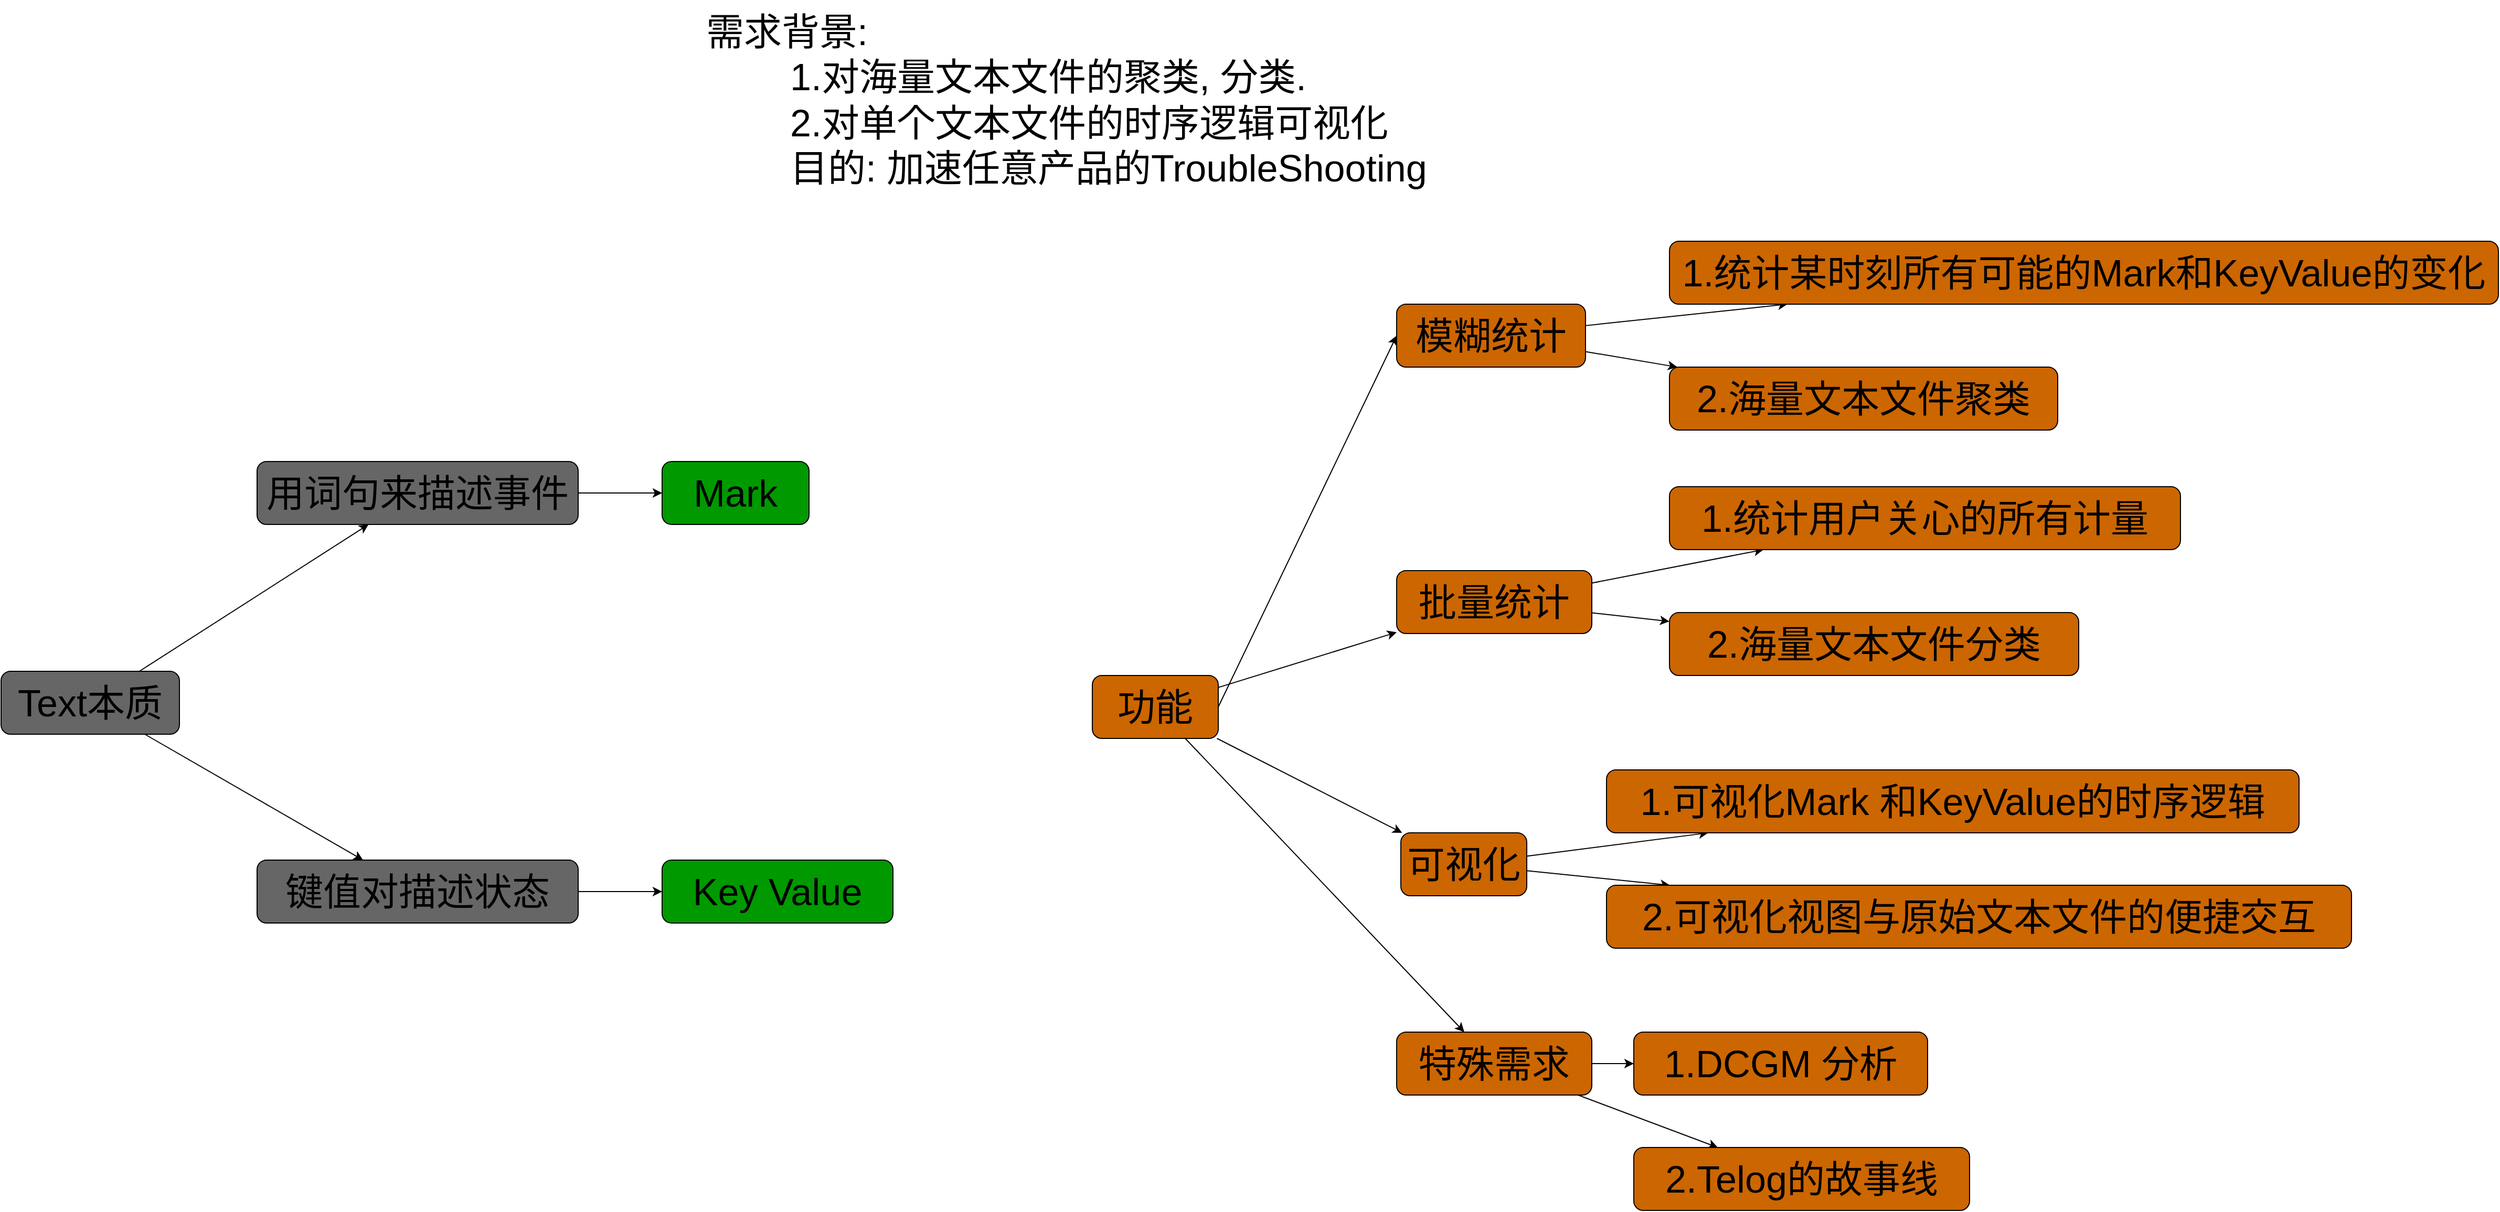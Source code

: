 <mxfile version="20.7.4" type="device" pages="4"><diagram id="0Cy3hlLUVUVLRbDNO2Tw" name="Demand"><mxGraphModel dx="3218" dy="2375" grid="1" gridSize="10" guides="1" tooltips="1" connect="1" arrows="1" fold="1" page="1" pageScale="1" pageWidth="827" pageHeight="1169" math="0" shadow="0"><root><mxCell id="0"/><mxCell id="1" parent="0"/><mxCell id="_opdSwfwnNwpm-nf6QQJ-1" value="&lt;font style=&quot;&quot;&gt;&lt;font style=&quot;font-size: 36px;&quot;&gt;需求背景:&lt;br&gt;&lt;span style=&quot;white-space: pre;&quot;&gt;&#9;&lt;/span&gt;1.对海量文本文件的聚类, 分类. &lt;br&gt;&lt;span style=&quot;white-space: pre;&quot;&gt;&#9;&lt;/span&gt;2.对单个文本文件的时序逻辑可视化&amp;nbsp; &lt;br&gt;&lt;span style=&quot;white-space: pre;&quot;&gt;&#9;&lt;/span&gt;目的: 加速任意产品的TroubleShooting&lt;/font&gt;&lt;br&gt;&lt;/font&gt;" style="text;html=1;align=left;verticalAlign=middle;resizable=0;points=[];autosize=1;strokeColor=none;fillColor=none;" parent="1" vertex="1"><mxGeometry x="480" y="-800" width="710" height="190" as="geometry"/></mxCell><mxCell id="kevPDUSP8HHKe0Jv8mO_-7" style="edgeStyle=none;rounded=0;orthogonalLoop=1;jettySize=auto;html=1;exitX=1;exitY=0.5;exitDx=0;exitDy=0;entryX=0;entryY=0.5;entryDx=0;entryDy=0;fontSize=36;" edge="1" parent="1" source="kevPDUSP8HHKe0Jv8mO_-1" target="kevPDUSP8HHKe0Jv8mO_-2"><mxGeometry relative="1" as="geometry"/></mxCell><mxCell id="kevPDUSP8HHKe0Jv8mO_-9" value="" style="edgeStyle=none;rounded=0;orthogonalLoop=1;jettySize=auto;html=1;fontSize=36;" edge="1" parent="1" source="kevPDUSP8HHKe0Jv8mO_-1" target="kevPDUSP8HHKe0Jv8mO_-8"><mxGeometry relative="1" as="geometry"/></mxCell><mxCell id="kevPDUSP8HHKe0Jv8mO_-15" value="" style="edgeStyle=none;rounded=0;orthogonalLoop=1;jettySize=auto;html=1;fontSize=36;" edge="1" parent="1" source="kevPDUSP8HHKe0Jv8mO_-1" target="kevPDUSP8HHKe0Jv8mO_-14"><mxGeometry relative="1" as="geometry"/></mxCell><mxCell id="kevPDUSP8HHKe0Jv8mO_-21" value="" style="edgeStyle=none;rounded=0;orthogonalLoop=1;jettySize=auto;html=1;fontSize=36;" edge="1" parent="1" source="kevPDUSP8HHKe0Jv8mO_-1" target="kevPDUSP8HHKe0Jv8mO_-20"><mxGeometry relative="1" as="geometry"/></mxCell><mxCell id="kevPDUSP8HHKe0Jv8mO_-1" value="功能" style="rounded=1;whiteSpace=wrap;html=1;fontSize=36;fillColor=#CC6600;" vertex="1" parent="1"><mxGeometry x="850" y="-156" width="120" height="60" as="geometry"/></mxCell><mxCell id="kevPDUSP8HHKe0Jv8mO_-4" value="" style="edgeStyle=none;rounded=0;orthogonalLoop=1;jettySize=auto;html=1;fontSize=36;" edge="1" parent="1" source="kevPDUSP8HHKe0Jv8mO_-2" target="kevPDUSP8HHKe0Jv8mO_-3"><mxGeometry relative="1" as="geometry"/></mxCell><mxCell id="kevPDUSP8HHKe0Jv8mO_-6" value="" style="edgeStyle=none;rounded=0;orthogonalLoop=1;jettySize=auto;html=1;fontSize=36;" edge="1" parent="1" source="kevPDUSP8HHKe0Jv8mO_-2" target="kevPDUSP8HHKe0Jv8mO_-5"><mxGeometry relative="1" as="geometry"/></mxCell><mxCell id="kevPDUSP8HHKe0Jv8mO_-2" value="模糊统计" style="rounded=1;whiteSpace=wrap;html=1;fontSize=36;fillColor=#CC6600;" vertex="1" parent="1"><mxGeometry x="1140" y="-510" width="180" height="60" as="geometry"/></mxCell><mxCell id="kevPDUSP8HHKe0Jv8mO_-3" value="2.海量文本文件聚类" style="rounded=1;whiteSpace=wrap;html=1;fontSize=36;fillColor=#CC6600;" vertex="1" parent="1"><mxGeometry x="1400" y="-450" width="370" height="60" as="geometry"/></mxCell><mxCell id="kevPDUSP8HHKe0Jv8mO_-5" value="1.统计某时刻所有可能的Mark和KeyValue的变化" style="rounded=1;whiteSpace=wrap;html=1;fontSize=36;fillColor=#CC6600;" vertex="1" parent="1"><mxGeometry x="1400" y="-570" width="790" height="60" as="geometry"/></mxCell><mxCell id="kevPDUSP8HHKe0Jv8mO_-11" value="" style="edgeStyle=none;rounded=0;orthogonalLoop=1;jettySize=auto;html=1;fontSize=36;" edge="1" parent="1" source="kevPDUSP8HHKe0Jv8mO_-8" target="kevPDUSP8HHKe0Jv8mO_-10"><mxGeometry relative="1" as="geometry"/></mxCell><mxCell id="kevPDUSP8HHKe0Jv8mO_-13" value="" style="edgeStyle=none;rounded=0;orthogonalLoop=1;jettySize=auto;html=1;fontSize=36;" edge="1" parent="1" source="kevPDUSP8HHKe0Jv8mO_-8" target="kevPDUSP8HHKe0Jv8mO_-12"><mxGeometry relative="1" as="geometry"/></mxCell><mxCell id="kevPDUSP8HHKe0Jv8mO_-8" value="批量统计" style="rounded=1;whiteSpace=wrap;html=1;fontSize=36;fillColor=#CC6600;" vertex="1" parent="1"><mxGeometry x="1140" y="-256" width="186" height="60" as="geometry"/></mxCell><mxCell id="kevPDUSP8HHKe0Jv8mO_-10" value="1.统计用户关心的所有计量" style="rounded=1;whiteSpace=wrap;html=1;fontSize=36;fillColor=#CC6600;" vertex="1" parent="1"><mxGeometry x="1400" y="-336" width="487" height="60" as="geometry"/></mxCell><mxCell id="kevPDUSP8HHKe0Jv8mO_-12" value="2.海量文本文件分类" style="rounded=1;whiteSpace=wrap;html=1;fontSize=36;fillColor=#CC6600;" vertex="1" parent="1"><mxGeometry x="1400" y="-216" width="390" height="60" as="geometry"/></mxCell><mxCell id="kevPDUSP8HHKe0Jv8mO_-17" value="" style="edgeStyle=none;rounded=0;orthogonalLoop=1;jettySize=auto;html=1;fontSize=36;" edge="1" parent="1" source="kevPDUSP8HHKe0Jv8mO_-14" target="kevPDUSP8HHKe0Jv8mO_-16"><mxGeometry relative="1" as="geometry"/></mxCell><mxCell id="kevPDUSP8HHKe0Jv8mO_-19" value="" style="edgeStyle=none;rounded=0;orthogonalLoop=1;jettySize=auto;html=1;fontSize=36;" edge="1" parent="1" source="kevPDUSP8HHKe0Jv8mO_-14" target="kevPDUSP8HHKe0Jv8mO_-18"><mxGeometry relative="1" as="geometry"/></mxCell><mxCell id="kevPDUSP8HHKe0Jv8mO_-14" value="可视化" style="rounded=1;whiteSpace=wrap;html=1;fontSize=36;fillColor=#CC6600;" vertex="1" parent="1"><mxGeometry x="1144" y="-6" width="120" height="60" as="geometry"/></mxCell><mxCell id="kevPDUSP8HHKe0Jv8mO_-16" value="1.可视化Mark 和KeyValue的时序逻辑" style="rounded=1;whiteSpace=wrap;html=1;fontSize=36;fillColor=#CC6600;" vertex="1" parent="1"><mxGeometry x="1340" y="-66" width="660" height="60" as="geometry"/></mxCell><mxCell id="kevPDUSP8HHKe0Jv8mO_-18" value="2.可视化视图与原始文本文件的便捷交互" style="rounded=1;whiteSpace=wrap;html=1;fontSize=36;fillColor=#CC6600;" vertex="1" parent="1"><mxGeometry x="1340" y="44" width="710" height="60" as="geometry"/></mxCell><mxCell id="kevPDUSP8HHKe0Jv8mO_-23" value="" style="edgeStyle=none;rounded=0;orthogonalLoop=1;jettySize=auto;html=1;fontSize=36;" edge="1" parent="1" source="kevPDUSP8HHKe0Jv8mO_-20" target="kevPDUSP8HHKe0Jv8mO_-22"><mxGeometry relative="1" as="geometry"/></mxCell><mxCell id="kevPDUSP8HHKe0Jv8mO_-25" value="" style="edgeStyle=none;rounded=0;orthogonalLoop=1;jettySize=auto;html=1;fontSize=36;" edge="1" parent="1" source="kevPDUSP8HHKe0Jv8mO_-20" target="kevPDUSP8HHKe0Jv8mO_-24"><mxGeometry relative="1" as="geometry"/></mxCell><mxCell id="kevPDUSP8HHKe0Jv8mO_-20" value="特殊需求" style="rounded=1;whiteSpace=wrap;html=1;fontSize=36;fillColor=#CC6600;" vertex="1" parent="1"><mxGeometry x="1140" y="184" width="186" height="60" as="geometry"/></mxCell><mxCell id="kevPDUSP8HHKe0Jv8mO_-22" value="1.DCGM 分析" style="rounded=1;whiteSpace=wrap;html=1;fontSize=36;fillColor=#CC6600;" vertex="1" parent="1"><mxGeometry x="1366" y="184" width="280" height="60" as="geometry"/></mxCell><mxCell id="kevPDUSP8HHKe0Jv8mO_-24" value="2.Telog的故事线" style="rounded=1;whiteSpace=wrap;html=1;fontSize=36;fillColor=#CC6600;" vertex="1" parent="1"><mxGeometry x="1366" y="294" width="320" height="60" as="geometry"/></mxCell><mxCell id="kevPDUSP8HHKe0Jv8mO_-30" value="" style="edgeStyle=none;rounded=0;orthogonalLoop=1;jettySize=auto;html=1;fontSize=36;" edge="1" parent="1" source="kevPDUSP8HHKe0Jv8mO_-28" target="kevPDUSP8HHKe0Jv8mO_-29"><mxGeometry relative="1" as="geometry"/></mxCell><mxCell id="kevPDUSP8HHKe0Jv8mO_-32" value="" style="edgeStyle=none;rounded=0;orthogonalLoop=1;jettySize=auto;html=1;fontSize=36;" edge="1" parent="1" source="kevPDUSP8HHKe0Jv8mO_-28" target="kevPDUSP8HHKe0Jv8mO_-31"><mxGeometry relative="1" as="geometry"/></mxCell><mxCell id="kevPDUSP8HHKe0Jv8mO_-28" value="Text本质" style="rounded=1;whiteSpace=wrap;html=1;fontSize=36;fillColor=#666666;" vertex="1" parent="1"><mxGeometry x="-190" y="-160" width="170" height="60" as="geometry"/></mxCell><mxCell id="kevPDUSP8HHKe0Jv8mO_-34" value="" style="edgeStyle=none;rounded=0;orthogonalLoop=1;jettySize=auto;html=1;fontSize=36;" edge="1" parent="1" source="kevPDUSP8HHKe0Jv8mO_-29" target="kevPDUSP8HHKe0Jv8mO_-33"><mxGeometry relative="1" as="geometry"/></mxCell><mxCell id="kevPDUSP8HHKe0Jv8mO_-29" value="用词句来描述事件" style="rounded=1;whiteSpace=wrap;html=1;fontSize=36;fillColor=#666666;" vertex="1" parent="1"><mxGeometry x="54" y="-360" width="306" height="60" as="geometry"/></mxCell><mxCell id="kevPDUSP8HHKe0Jv8mO_-36" value="" style="edgeStyle=none;rounded=0;orthogonalLoop=1;jettySize=auto;html=1;fontSize=36;" edge="1" parent="1" source="kevPDUSP8HHKe0Jv8mO_-31" target="kevPDUSP8HHKe0Jv8mO_-35"><mxGeometry relative="1" as="geometry"/></mxCell><mxCell id="kevPDUSP8HHKe0Jv8mO_-31" value="键值对描述状态" style="rounded=1;whiteSpace=wrap;html=1;fontSize=36;fillColor=#666666;" vertex="1" parent="1"><mxGeometry x="54" y="20" width="306" height="60" as="geometry"/></mxCell><mxCell id="kevPDUSP8HHKe0Jv8mO_-33" value="Mark" style="rounded=1;whiteSpace=wrap;html=1;fontSize=36;fillColor=#009900;" vertex="1" parent="1"><mxGeometry x="440" y="-360" width="140" height="60" as="geometry"/></mxCell><mxCell id="kevPDUSP8HHKe0Jv8mO_-35" value="Key Value" style="rounded=1;whiteSpace=wrap;html=1;fontSize=36;fillColor=#009900;" vertex="1" parent="1"><mxGeometry x="440" y="20" width="220" height="60" as="geometry"/></mxCell></root></mxGraphModel></diagram><diagram id="C5RBs43oDa-KdzZeNtuy" name="Overview"><mxGraphModel dx="1762" dy="888" grid="1" gridSize="10" guides="1" tooltips="1" connect="1" arrows="1" fold="1" page="1" pageScale="1" pageWidth="827" pageHeight="1169" math="0" shadow="0"><root><mxCell id="WIyWlLk6GJQsqaUBKTNV-0"/><mxCell id="WIyWlLk6GJQsqaUBKTNV-1" parent="WIyWlLk6GJQsqaUBKTNV-0"/><mxCell id="pW5IL3tY10wtI7leV0kj-1" value="" style="group" vertex="1" connectable="0" parent="WIyWlLk6GJQsqaUBKTNV-1"><mxGeometry x="970" y="10" width="750" height="505" as="geometry"/></mxCell><mxCell id="he_4GHxpc2H-E26xTW0X-103" value="" style="rounded=0;whiteSpace=wrap;html=1;fillColor=#FF8000;" vertex="1" parent="pW5IL3tY10wtI7leV0kj-1"><mxGeometry width="750" height="505" as="geometry"/></mxCell><mxCell id="he_4GHxpc2H-E26xTW0X-0" value="Model" style="swimlane;fontStyle=2;align=center;verticalAlign=top;childLayout=stackLayout;horizontal=1;startSize=26;horizontalStack=0;resizeParent=1;resizeLast=0;collapsible=1;marginBottom=0;rounded=0;shadow=0;strokeWidth=1;" vertex="1" parent="pW5IL3tY10wtI7leV0kj-1"><mxGeometry x="310" y="155.5" width="109" height="30" as="geometry"><mxRectangle x="230" y="140" width="160" height="26" as="alternateBounds"/></mxGeometry></mxCell><mxCell id="he_4GHxpc2H-E26xTW0X-2" value="TextAnalysisModel" style="swimlane;fontStyle=2;align=center;verticalAlign=top;childLayout=stackLayout;horizontal=1;startSize=26;horizontalStack=0;resizeParent=1;resizeLast=0;collapsible=1;marginBottom=0;rounded=0;shadow=0;strokeWidth=1;" vertex="1" parent="pW5IL3tY10wtI7leV0kj-1"><mxGeometry x="65" y="169.5" width="129" height="30" as="geometry"><mxRectangle x="230" y="140" width="160" height="26" as="alternateBounds"/></mxGeometry></mxCell><mxCell id="he_4GHxpc2H-E26xTW0X-17" style="edgeStyle=none;rounded=0;orthogonalLoop=1;jettySize=auto;html=1;exitX=0;exitY=0.5;exitDx=0;exitDy=0;entryX=1;entryY=0.5;entryDx=0;entryDy=0;" edge="1" parent="pW5IL3tY10wtI7leV0kj-1" source="he_4GHxpc2H-E26xTW0X-0" target="he_4GHxpc2H-E26xTW0X-2"><mxGeometry relative="1" as="geometry"/></mxCell><mxCell id="he_4GHxpc2H-E26xTW0X-3" value="FileContainerModel" style="swimlane;fontStyle=2;align=center;verticalAlign=top;childLayout=stackLayout;horizontal=1;startSize=26;horizontalStack=0;resizeParent=1;resizeLast=0;collapsible=1;marginBottom=0;rounded=0;shadow=0;strokeWidth=1;" vertex="1" parent="pW5IL3tY10wtI7leV0kj-1"><mxGeometry x="381" y="229.5" width="139" height="30" as="geometry"><mxRectangle x="230" y="140" width="160" height="26" as="alternateBounds"/></mxGeometry></mxCell><mxCell id="he_4GHxpc2H-E26xTW0X-20" style="edgeStyle=none;rounded=0;orthogonalLoop=1;jettySize=auto;html=1;exitX=0.5;exitY=1;exitDx=0;exitDy=0;entryX=0.5;entryY=0;entryDx=0;entryDy=0;" edge="1" parent="pW5IL3tY10wtI7leV0kj-1" source="he_4GHxpc2H-E26xTW0X-0" target="he_4GHxpc2H-E26xTW0X-3"><mxGeometry relative="1" as="geometry"/></mxCell><mxCell id="he_4GHxpc2H-E26xTW0X-4" value="TextFileModel" style="swimlane;fontStyle=2;align=center;verticalAlign=top;childLayout=stackLayout;horizontal=1;startSize=26;horizontalStack=0;resizeParent=1;resizeLast=0;collapsible=1;marginBottom=0;rounded=0;shadow=0;strokeWidth=1;" vertex="1" parent="pW5IL3tY10wtI7leV0kj-1"><mxGeometry x="206" y="225.5" width="109" height="30" as="geometry"><mxRectangle x="230" y="140" width="160" height="26" as="alternateBounds"/></mxGeometry></mxCell><mxCell id="he_4GHxpc2H-E26xTW0X-19" style="edgeStyle=none;rounded=0;orthogonalLoop=1;jettySize=auto;html=1;exitX=0.25;exitY=1;exitDx=0;exitDy=0;entryX=0.5;entryY=0;entryDx=0;entryDy=0;" edge="1" parent="pW5IL3tY10wtI7leV0kj-1" source="he_4GHxpc2H-E26xTW0X-0" target="he_4GHxpc2H-E26xTW0X-4"><mxGeometry relative="1" as="geometry"/></mxCell><mxCell id="he_4GHxpc2H-E26xTW0X-5" value="StatisticFunctionModel" style="swimlane;fontStyle=2;align=center;verticalAlign=top;childLayout=stackLayout;horizontal=1;startSize=26;horizontalStack=0;resizeParent=1;resizeLast=0;collapsible=1;marginBottom=0;rounded=0;shadow=0;strokeWidth=1;" vertex="1" parent="pW5IL3tY10wtI7leV0kj-1"><mxGeometry x="85" y="345.5" width="109" height="30" as="geometry"><mxRectangle x="230" y="140" width="160" height="26" as="alternateBounds"/></mxGeometry></mxCell><mxCell id="he_4GHxpc2H-E26xTW0X-24" style="edgeStyle=none;rounded=0;orthogonalLoop=1;jettySize=auto;html=1;exitX=0.5;exitY=1;exitDx=0;exitDy=0;entryX=0.5;entryY=0;entryDx=0;entryDy=0;" edge="1" parent="pW5IL3tY10wtI7leV0kj-1" source="he_4GHxpc2H-E26xTW0X-0" target="he_4GHxpc2H-E26xTW0X-5"><mxGeometry relative="1" as="geometry"/></mxCell><mxCell id="he_4GHxpc2H-E26xTW0X-15" style="rounded=0;orthogonalLoop=1;jettySize=auto;html=1;exitX=0.5;exitY=1;exitDx=0;exitDy=0;entryX=0.5;entryY=0;entryDx=0;entryDy=0;" edge="1" parent="pW5IL3tY10wtI7leV0kj-1" source="he_4GHxpc2H-E26xTW0X-6" target="he_4GHxpc2H-E26xTW0X-0"><mxGeometry relative="1" as="geometry"/></mxCell><mxCell id="he_4GHxpc2H-E26xTW0X-6" value="socketio" style="swimlane;fontStyle=2;align=center;verticalAlign=top;childLayout=stackLayout;horizontal=1;startSize=26;horizontalStack=0;resizeParent=1;resizeLast=0;collapsible=1;marginBottom=0;rounded=0;shadow=0;strokeWidth=1;" vertex="1" parent="pW5IL3tY10wtI7leV0kj-1"><mxGeometry x="224" y="65.5" width="109" height="30" as="geometry"><mxRectangle x="230" y="140" width="160" height="26" as="alternateBounds"/></mxGeometry></mxCell><mxCell id="he_4GHxpc2H-E26xTW0X-16" style="edgeStyle=none;rounded=0;orthogonalLoop=1;jettySize=auto;html=1;exitX=0.5;exitY=1;exitDx=0;exitDy=0;entryX=0.5;entryY=0;entryDx=0;entryDy=0;" edge="1" parent="pW5IL3tY10wtI7leV0kj-1" source="he_4GHxpc2H-E26xTW0X-7" target="he_4GHxpc2H-E26xTW0X-0"><mxGeometry relative="1" as="geometry"/></mxCell><mxCell id="he_4GHxpc2H-E26xTW0X-7" value="aiohttp" style="swimlane;fontStyle=2;align=center;verticalAlign=top;childLayout=stackLayout;horizontal=1;startSize=26;horizontalStack=0;resizeParent=1;resizeLast=0;collapsible=1;marginBottom=0;rounded=0;shadow=0;strokeWidth=1;" vertex="1" parent="pW5IL3tY10wtI7leV0kj-1"><mxGeometry x="401" y="65.5" width="109" height="30" as="geometry"><mxRectangle x="230" y="140" width="160" height="26" as="alternateBounds"/></mxGeometry></mxCell><mxCell id="he_4GHxpc2H-E26xTW0X-8" value="TextFileFunctionModel" style="swimlane;fontStyle=2;align=center;verticalAlign=top;childLayout=stackLayout;horizontal=1;startSize=26;horizontalStack=0;resizeParent=1;resizeLast=0;collapsible=1;marginBottom=0;rounded=0;shadow=0;strokeWidth=1;" vertex="1" parent="pW5IL3tY10wtI7leV0kj-1"><mxGeometry x="45" y="263.5" width="139" height="30" as="geometry"><mxRectangle x="230" y="140" width="160" height="26" as="alternateBounds"/></mxGeometry></mxCell><mxCell id="he_4GHxpc2H-E26xTW0X-22" style="edgeStyle=none;rounded=0;orthogonalLoop=1;jettySize=auto;html=1;exitX=0.25;exitY=1;exitDx=0;exitDy=0;entryX=1;entryY=0;entryDx=0;entryDy=0;" edge="1" parent="pW5IL3tY10wtI7leV0kj-1" source="he_4GHxpc2H-E26xTW0X-0" target="he_4GHxpc2H-E26xTW0X-8"><mxGeometry relative="1" as="geometry"/></mxCell><mxCell id="he_4GHxpc2H-E26xTW0X-9" value="SearchFunctionModel" style="swimlane;fontStyle=2;align=center;verticalAlign=top;childLayout=stackLayout;horizontal=1;startSize=26;horizontalStack=0;resizeParent=1;resizeLast=0;collapsible=1;marginBottom=0;rounded=0;shadow=0;strokeWidth=1;" vertex="1" parent="pW5IL3tY10wtI7leV0kj-1"><mxGeometry x="224" y="305.5" width="139" height="30" as="geometry"><mxRectangle x="230" y="140" width="160" height="26" as="alternateBounds"/></mxGeometry></mxCell><mxCell id="he_4GHxpc2H-E26xTW0X-23" style="edgeStyle=none;rounded=0;orthogonalLoop=1;jettySize=auto;html=1;exitX=0.25;exitY=1;exitDx=0;exitDy=0;entryX=0.5;entryY=0;entryDx=0;entryDy=0;" edge="1" parent="pW5IL3tY10wtI7leV0kj-1" source="he_4GHxpc2H-E26xTW0X-0" target="he_4GHxpc2H-E26xTW0X-9"><mxGeometry relative="1" as="geometry"/></mxCell><mxCell id="he_4GHxpc2H-E26xTW0X-10" value="ChartFunctionModel" style="swimlane;fontStyle=2;align=center;verticalAlign=top;childLayout=stackLayout;horizontal=1;startSize=26;horizontalStack=0;resizeParent=1;resizeLast=0;collapsible=1;marginBottom=0;rounded=0;shadow=0;strokeWidth=1;" vertex="1" parent="pW5IL3tY10wtI7leV0kj-1"><mxGeometry x="430" y="305.5" width="139" height="30" as="geometry"><mxRectangle x="230" y="140" width="160" height="26" as="alternateBounds"/></mxGeometry></mxCell><mxCell id="he_4GHxpc2H-E26xTW0X-26" style="edgeStyle=none;rounded=0;orthogonalLoop=1;jettySize=auto;html=1;exitX=0.5;exitY=1;exitDx=0;exitDy=0;entryX=0.5;entryY=0;entryDx=0;entryDy=0;" edge="1" parent="pW5IL3tY10wtI7leV0kj-1" source="he_4GHxpc2H-E26xTW0X-0" target="he_4GHxpc2H-E26xTW0X-10"><mxGeometry relative="1" as="geometry"/></mxCell><mxCell id="he_4GHxpc2H-E26xTW0X-11" value="TextFileOriginalModel" style="swimlane;fontStyle=2;align=center;verticalAlign=top;childLayout=stackLayout;horizontal=1;startSize=26;horizontalStack=0;resizeParent=1;resizeLast=0;collapsible=1;marginBottom=0;rounded=0;shadow=0;strokeWidth=1;" vertex="1" parent="pW5IL3tY10wtI7leV0kj-1"><mxGeometry x="510" y="169.5" width="139" height="30" as="geometry"><mxRectangle x="230" y="140" width="160" height="26" as="alternateBounds"/></mxGeometry></mxCell><mxCell id="he_4GHxpc2H-E26xTW0X-18" style="edgeStyle=none;rounded=0;orthogonalLoop=1;jettySize=auto;html=1;exitX=1;exitY=0.5;exitDx=0;exitDy=0;entryX=0;entryY=0.5;entryDx=0;entryDy=0;" edge="1" parent="pW5IL3tY10wtI7leV0kj-1" source="he_4GHxpc2H-E26xTW0X-0" target="he_4GHxpc2H-E26xTW0X-11"><mxGeometry relative="1" as="geometry"/></mxCell><mxCell id="he_4GHxpc2H-E26xTW0X-12" value="SearchAtomModel" style="swimlane;fontStyle=2;align=center;verticalAlign=top;childLayout=stackLayout;horizontal=1;startSize=26;horizontalStack=0;resizeParent=1;resizeLast=0;collapsible=1;marginBottom=0;rounded=0;shadow=0;strokeWidth=1;" vertex="1" parent="pW5IL3tY10wtI7leV0kj-1"><mxGeometry x="291" y="389.5" width="139" height="30" as="geometry"><mxRectangle x="230" y="140" width="160" height="26" as="alternateBounds"/></mxGeometry></mxCell><mxCell id="he_4GHxpc2H-E26xTW0X-25" style="edgeStyle=none;rounded=0;orthogonalLoop=1;jettySize=auto;html=1;exitX=0.5;exitY=1;exitDx=0;exitDy=0;entryX=0.5;entryY=0;entryDx=0;entryDy=0;" edge="1" parent="pW5IL3tY10wtI7leV0kj-1" source="he_4GHxpc2H-E26xTW0X-0" target="he_4GHxpc2H-E26xTW0X-12"><mxGeometry relative="1" as="geometry"/></mxCell><mxCell id="he_4GHxpc2H-E26xTW0X-13" value="ChartAtomModel" style="swimlane;fontStyle=2;align=center;verticalAlign=top;childLayout=stackLayout;horizontal=1;startSize=26;horizontalStack=0;resizeParent=1;resizeLast=0;collapsible=1;marginBottom=0;rounded=0;shadow=0;strokeWidth=1;" vertex="1" parent="pW5IL3tY10wtI7leV0kj-1"><mxGeometry x="540" y="365.5" width="139" height="30" as="geometry"><mxRectangle x="230" y="140" width="160" height="26" as="alternateBounds"/></mxGeometry></mxCell><mxCell id="he_4GHxpc2H-E26xTW0X-27" style="edgeStyle=none;rounded=0;orthogonalLoop=1;jettySize=auto;html=1;exitX=0.75;exitY=1;exitDx=0;exitDy=0;entryX=0.5;entryY=0;entryDx=0;entryDy=0;" edge="1" parent="pW5IL3tY10wtI7leV0kj-1" source="he_4GHxpc2H-E26xTW0X-0" target="he_4GHxpc2H-E26xTW0X-13"><mxGeometry relative="1" as="geometry"/></mxCell><mxCell id="he_4GHxpc2H-E26xTW0X-14" value="StatisticAtomModel" style="swimlane;fontStyle=2;align=center;verticalAlign=top;childLayout=stackLayout;horizontal=1;startSize=26;horizontalStack=0;resizeParent=1;resizeLast=0;collapsible=1;marginBottom=0;rounded=0;shadow=0;strokeWidth=1;" vertex="1" parent="pW5IL3tY10wtI7leV0kj-1"><mxGeometry x="590" y="255.5" width="139" height="30" as="geometry"><mxRectangle x="230" y="140" width="160" height="26" as="alternateBounds"/></mxGeometry></mxCell><mxCell id="he_4GHxpc2H-E26xTW0X-21" style="edgeStyle=none;rounded=0;orthogonalLoop=1;jettySize=auto;html=1;exitX=0.75;exitY=1;exitDx=0;exitDy=0;entryX=0;entryY=0;entryDx=0;entryDy=0;" edge="1" parent="pW5IL3tY10wtI7leV0kj-1" source="he_4GHxpc2H-E26xTW0X-0" target="he_4GHxpc2H-E26xTW0X-14"><mxGeometry relative="1" as="geometry"/></mxCell><mxCell id="he_4GHxpc2H-E26xTW0X-104" value="&lt;font style=&quot;font-size: 36px;&quot;&gt;Back End Class&lt;/font&gt;" style="text;html=1;align=center;verticalAlign=middle;resizable=0;points=[];autosize=1;strokeColor=none;fillColor=none;" vertex="1" parent="pW5IL3tY10wtI7leV0kj-1"><mxGeometry y="9" width="280" height="60" as="geometry"/></mxCell><mxCell id="pW5IL3tY10wtI7leV0kj-2" value="" style="group" vertex="1" connectable="0" parent="WIyWlLk6GJQsqaUBKTNV-1"><mxGeometry x="30" y="11" width="900" height="1139" as="geometry"/></mxCell><mxCell id="he_4GHxpc2H-E26xTW0X-105" value="" style="rounded=0;whiteSpace=wrap;html=1;fillColor=#CC0000;" vertex="1" parent="pW5IL3tY10wtI7leV0kj-2"><mxGeometry width="900" height="1139" as="geometry"/></mxCell><mxCell id="he_4GHxpc2H-E26xTW0X-106" value="&lt;font style=&quot;font-size: 36px;&quot;&gt;Objects&lt;/font&gt;" style="text;html=1;align=center;verticalAlign=middle;resizable=0;points=[];autosize=1;strokeColor=none;fillColor=none;" vertex="1" parent="pW5IL3tY10wtI7leV0kj-2"><mxGeometry x="19" y="15" width="150" height="60" as="geometry"/></mxCell><mxCell id="HuvlIA20MBL8RMO7vfSp-31" value="FileContainerModule" style="swimlane;fontStyle=2;align=center;verticalAlign=top;childLayout=stackLayout;horizontal=1;startSize=26;horizontalStack=0;resizeParent=1;resizeLast=0;collapsible=1;marginBottom=0;rounded=0;shadow=0;strokeWidth=1;" vertex="1" parent="pW5IL3tY10wtI7leV0kj-2"><mxGeometry x="311" y="189" width="178" height="138" as="geometry"><mxRectangle x="230" y="140" width="160" height="26" as="alternateBounds"/></mxGeometry></mxCell><mxCell id="HuvlIA20MBL8RMO7vfSp-32" value="FileContainerModel" style="text;align=left;verticalAlign=top;spacingLeft=4;spacingRight=4;overflow=hidden;rotatable=0;points=[[0,0.5],[1,0.5]];portConstraint=eastwest;" vertex="1" parent="HuvlIA20MBL8RMO7vfSp-31"><mxGeometry y="26" width="178" height="26" as="geometry"/></mxCell><mxCell id="1ad7k_KobHoXaU5OmKeM-1" value="FileContainerView" style="text;align=left;verticalAlign=top;spacingLeft=4;spacingRight=4;overflow=hidden;rotatable=0;points=[[0,0.5],[1,0.5]];portConstraint=eastwest;" vertex="1" parent="HuvlIA20MBL8RMO7vfSp-31"><mxGeometry y="52" width="178" height="26" as="geometry"/></mxCell><mxCell id="HuvlIA20MBL8RMO7vfSp-33" value="FileContainerComponentTab" style="text;align=left;verticalAlign=top;spacingLeft=4;spacingRight=4;overflow=hidden;rotatable=0;points=[[0,0.5],[1,0.5]];portConstraint=eastwest;rounded=0;shadow=0;html=0;" vertex="1" parent="HuvlIA20MBL8RMO7vfSp-31"><mxGeometry y="78" width="178" height="26" as="geometry"/></mxCell><mxCell id="HuvlIA20MBL8RMO7vfSp-37" value="TextFileModule" style="swimlane;fontStyle=2;align=center;verticalAlign=top;childLayout=stackLayout;horizontal=1;startSize=26;horizontalStack=0;resizeParent=1;resizeLast=0;collapsible=1;marginBottom=0;rounded=0;shadow=0;strokeWidth=1;" vertex="1" parent="pW5IL3tY10wtI7leV0kj-2"><mxGeometry x="260" y="369" width="280" height="138" as="geometry"><mxRectangle x="230" y="140" width="160" height="26" as="alternateBounds"/></mxGeometry></mxCell><mxCell id="HuvlIA20MBL8RMO7vfSp-38" value="TextFileModel" style="text;align=left;verticalAlign=top;spacingLeft=4;spacingRight=4;overflow=hidden;rotatable=0;points=[[0,0.5],[1,0.5]];portConstraint=eastwest;" vertex="1" parent="HuvlIA20MBL8RMO7vfSp-37"><mxGeometry y="26" width="280" height="26" as="geometry"/></mxCell><mxCell id="1ad7k_KobHoXaU5OmKeM-2" value="TextFileView" style="text;align=left;verticalAlign=top;spacingLeft=4;spacingRight=4;overflow=hidden;rotatable=0;points=[[0,0.5],[1,0.5]];portConstraint=eastwest;" vertex="1" parent="HuvlIA20MBL8RMO7vfSp-37"><mxGeometry y="52" width="280" height="26" as="geometry"/></mxCell><mxCell id="HuvlIA20MBL8RMO7vfSp-39" value="TextFileComponentRegisterCompareGraphDialog" style="text;align=left;verticalAlign=top;spacingLeft=4;spacingRight=4;overflow=hidden;rotatable=0;points=[[0,0.5],[1,0.5]];portConstraint=eastwest;rounded=0;shadow=0;html=0;" vertex="1" parent="HuvlIA20MBL8RMO7vfSp-37"><mxGeometry y="78" width="280" height="26" as="geometry"/></mxCell><mxCell id="HuvlIA20MBL8RMO7vfSp-72" style="edgeStyle=orthogonalEdgeStyle;rounded=0;orthogonalLoop=1;jettySize=auto;html=1;exitX=0.5;exitY=1;exitDx=0;exitDy=0;entryX=0.5;entryY=0;entryDx=0;entryDy=0;" edge="1" parent="pW5IL3tY10wtI7leV0kj-2" source="HuvlIA20MBL8RMO7vfSp-31" target="HuvlIA20MBL8RMO7vfSp-37"><mxGeometry relative="1" as="geometry"/></mxCell><mxCell id="HuvlIA20MBL8RMO7vfSp-40" value="TextFileOriginalModule" style="swimlane;fontStyle=2;align=center;verticalAlign=top;childLayout=stackLayout;horizontal=1;startSize=26;horizontalStack=0;resizeParent=1;resizeLast=0;collapsible=1;marginBottom=0;rounded=0;shadow=0;strokeWidth=1;" vertex="1" parent="pW5IL3tY10wtI7leV0kj-2"><mxGeometry x="70" y="549" width="225" height="138" as="geometry"><mxRectangle x="230" y="140" width="160" height="26" as="alternateBounds"/></mxGeometry></mxCell><mxCell id="HuvlIA20MBL8RMO7vfSp-41" value="TextFileOriginalModel" style="text;align=left;verticalAlign=top;spacingLeft=4;spacingRight=4;overflow=hidden;rotatable=0;points=[[0,0.5],[1,0.5]];portConstraint=eastwest;" vertex="1" parent="HuvlIA20MBL8RMO7vfSp-40"><mxGeometry y="26" width="225" height="26" as="geometry"/></mxCell><mxCell id="1ad7k_KobHoXaU5OmKeM-3" value="TextFileOriginalView" style="text;align=left;verticalAlign=top;spacingLeft=4;spacingRight=4;overflow=hidden;rotatable=0;points=[[0,0.5],[1,0.5]];portConstraint=eastwest;" vertex="1" parent="HuvlIA20MBL8RMO7vfSp-40"><mxGeometry y="52" width="225" height="26" as="geometry"/></mxCell><mxCell id="HuvlIA20MBL8RMO7vfSp-42" value="TextFileOriginalComponentTable" style="text;align=left;verticalAlign=top;spacingLeft=4;spacingRight=4;overflow=hidden;rotatable=0;points=[[0,0.5],[1,0.5]];portConstraint=eastwest;rounded=0;shadow=0;html=0;" vertex="1" parent="HuvlIA20MBL8RMO7vfSp-40"><mxGeometry y="78" width="225" height="26" as="geometry"/></mxCell><mxCell id="HuvlIA20MBL8RMO7vfSp-73" style="edgeStyle=orthogonalEdgeStyle;rounded=0;orthogonalLoop=1;jettySize=auto;html=1;exitX=0.5;exitY=1;exitDx=0;exitDy=0;" edge="1" parent="pW5IL3tY10wtI7leV0kj-2" source="HuvlIA20MBL8RMO7vfSp-37" target="HuvlIA20MBL8RMO7vfSp-40"><mxGeometry relative="1" as="geometry"/></mxCell><mxCell id="HuvlIA20MBL8RMO7vfSp-43" value="TextFileFunctionModule" style="swimlane;fontStyle=2;align=center;verticalAlign=top;childLayout=stackLayout;horizontal=1;startSize=26;horizontalStack=0;resizeParent=1;resizeLast=0;collapsible=1;marginBottom=0;rounded=0;shadow=0;strokeWidth=1;" vertex="1" parent="pW5IL3tY10wtI7leV0kj-2"><mxGeometry x="360" y="549" width="225" height="138" as="geometry"><mxRectangle x="230" y="140" width="160" height="26" as="alternateBounds"/></mxGeometry></mxCell><mxCell id="HuvlIA20MBL8RMO7vfSp-44" value="TextFileFunctionModel" style="text;align=left;verticalAlign=top;spacingLeft=4;spacingRight=4;overflow=hidden;rotatable=0;points=[[0,0.5],[1,0.5]];portConstraint=eastwest;" vertex="1" parent="HuvlIA20MBL8RMO7vfSp-43"><mxGeometry y="26" width="225" height="26" as="geometry"/></mxCell><mxCell id="1ad7k_KobHoXaU5OmKeM-4" value="TextFileFunctionView" style="text;align=left;verticalAlign=top;spacingLeft=4;spacingRight=4;overflow=hidden;rotatable=0;points=[[0,0.5],[1,0.5]];portConstraint=eastwest;" vertex="1" parent="HuvlIA20MBL8RMO7vfSp-43"><mxGeometry y="52" width="225" height="26" as="geometry"/></mxCell><mxCell id="HuvlIA20MBL8RMO7vfSp-45" value="TextFileFunctionComponentTab" style="text;align=left;verticalAlign=top;spacingLeft=4;spacingRight=4;overflow=hidden;rotatable=0;points=[[0,0.5],[1,0.5]];portConstraint=eastwest;rounded=0;shadow=0;html=0;" vertex="1" parent="HuvlIA20MBL8RMO7vfSp-43"><mxGeometry y="78" width="225" height="26" as="geometry"/></mxCell><mxCell id="HuvlIA20MBL8RMO7vfSp-74" style="edgeStyle=orthogonalEdgeStyle;rounded=0;orthogonalLoop=1;jettySize=auto;html=1;exitX=0.5;exitY=1;exitDx=0;exitDy=0;" edge="1" parent="pW5IL3tY10wtI7leV0kj-2" source="HuvlIA20MBL8RMO7vfSp-37" target="HuvlIA20MBL8RMO7vfSp-43"><mxGeometry relative="1" as="geometry"/></mxCell><mxCell id="HuvlIA20MBL8RMO7vfSp-46" value="SearchFunctionModule" style="swimlane;fontStyle=2;align=center;verticalAlign=top;childLayout=stackLayout;horizontal=1;startSize=26;horizontalStack=0;resizeParent=1;resizeLast=0;collapsible=1;marginBottom=0;rounded=0;shadow=0;strokeWidth=1;" vertex="1" parent="pW5IL3tY10wtI7leV0kj-2"><mxGeometry x="70" y="739" width="225" height="138" as="geometry"><mxRectangle x="230" y="140" width="160" height="26" as="alternateBounds"/></mxGeometry></mxCell><mxCell id="HuvlIA20MBL8RMO7vfSp-47" value="SearchFunctionModel" style="text;align=left;verticalAlign=top;spacingLeft=4;spacingRight=4;overflow=hidden;rotatable=0;points=[[0,0.5],[1,0.5]];portConstraint=eastwest;" vertex="1" parent="HuvlIA20MBL8RMO7vfSp-46"><mxGeometry y="26" width="225" height="26" as="geometry"/></mxCell><mxCell id="1ad7k_KobHoXaU5OmKeM-5" value="SearchFunctionView" style="text;align=left;verticalAlign=top;spacingLeft=4;spacingRight=4;overflow=hidden;rotatable=0;points=[[0,0.5],[1,0.5]];portConstraint=eastwest;" vertex="1" parent="HuvlIA20MBL8RMO7vfSp-46"><mxGeometry y="52" width="225" height="26" as="geometry"/></mxCell><mxCell id="HuvlIA20MBL8RMO7vfSp-48" value="SearchFunctionComponentList" style="text;align=left;verticalAlign=top;spacingLeft=4;spacingRight=4;overflow=hidden;rotatable=0;points=[[0,0.5],[1,0.5]];portConstraint=eastwest;rounded=0;shadow=0;html=0;" vertex="1" parent="HuvlIA20MBL8RMO7vfSp-46"><mxGeometry y="78" width="225" height="26" as="geometry"/></mxCell><mxCell id="HuvlIA20MBL8RMO7vfSp-76" style="edgeStyle=orthogonalEdgeStyle;rounded=0;orthogonalLoop=1;jettySize=auto;html=1;exitX=0.5;exitY=1;exitDx=0;exitDy=0;" edge="1" parent="pW5IL3tY10wtI7leV0kj-2" source="HuvlIA20MBL8RMO7vfSp-43" target="HuvlIA20MBL8RMO7vfSp-46"><mxGeometry relative="1" as="geometry"/></mxCell><mxCell id="HuvlIA20MBL8RMO7vfSp-49" value="ChartFunctionModule" style="swimlane;fontStyle=2;align=center;verticalAlign=top;childLayout=stackLayout;horizontal=1;startSize=26;horizontalStack=0;resizeParent=1;resizeLast=0;collapsible=1;marginBottom=0;rounded=0;shadow=0;strokeWidth=1;" vertex="1" parent="pW5IL3tY10wtI7leV0kj-2"><mxGeometry x="360" y="739" width="225" height="138" as="geometry"><mxRectangle x="230" y="140" width="160" height="26" as="alternateBounds"/></mxGeometry></mxCell><mxCell id="HuvlIA20MBL8RMO7vfSp-50" value="ChartFunctionModel" style="text;align=left;verticalAlign=top;spacingLeft=4;spacingRight=4;overflow=hidden;rotatable=0;points=[[0,0.5],[1,0.5]];portConstraint=eastwest;" vertex="1" parent="HuvlIA20MBL8RMO7vfSp-49"><mxGeometry y="26" width="225" height="26" as="geometry"/></mxCell><mxCell id="1ad7k_KobHoXaU5OmKeM-6" value="ChartFunctionView" style="text;align=left;verticalAlign=top;spacingLeft=4;spacingRight=4;overflow=hidden;rotatable=0;points=[[0,0.5],[1,0.5]];portConstraint=eastwest;" vertex="1" parent="HuvlIA20MBL8RMO7vfSp-49"><mxGeometry y="52" width="225" height="26" as="geometry"/></mxCell><mxCell id="HuvlIA20MBL8RMO7vfSp-51" value="ChartFunctionComponentList" style="text;align=left;verticalAlign=top;spacingLeft=4;spacingRight=4;overflow=hidden;rotatable=0;points=[[0,0.5],[1,0.5]];portConstraint=eastwest;rounded=0;shadow=0;html=0;" vertex="1" parent="HuvlIA20MBL8RMO7vfSp-49"><mxGeometry y="78" width="225" height="26" as="geometry"/></mxCell><mxCell id="HuvlIA20MBL8RMO7vfSp-75" style="edgeStyle=orthogonalEdgeStyle;rounded=0;orthogonalLoop=1;jettySize=auto;html=1;exitX=0.5;exitY=1;exitDx=0;exitDy=0;entryX=0.5;entryY=0;entryDx=0;entryDy=0;" edge="1" parent="pW5IL3tY10wtI7leV0kj-2" source="HuvlIA20MBL8RMO7vfSp-43" target="HuvlIA20MBL8RMO7vfSp-49"><mxGeometry relative="1" as="geometry"/></mxCell><mxCell id="HuvlIA20MBL8RMO7vfSp-52" value="StatisticFunctionModule" style="swimlane;fontStyle=2;align=center;verticalAlign=top;childLayout=stackLayout;horizontal=1;startSize=26;horizontalStack=0;resizeParent=1;resizeLast=0;collapsible=1;marginBottom=0;rounded=0;shadow=0;strokeWidth=1;" vertex="1" parent="pW5IL3tY10wtI7leV0kj-2"><mxGeometry x="650" y="739" width="225" height="138" as="geometry"><mxRectangle x="230" y="140" width="160" height="26" as="alternateBounds"/></mxGeometry></mxCell><mxCell id="HuvlIA20MBL8RMO7vfSp-53" value="StatisticFunctionModel" style="text;align=left;verticalAlign=top;spacingLeft=4;spacingRight=4;overflow=hidden;rotatable=0;points=[[0,0.5],[1,0.5]];portConstraint=eastwest;" vertex="1" parent="HuvlIA20MBL8RMO7vfSp-52"><mxGeometry y="26" width="225" height="26" as="geometry"/></mxCell><mxCell id="1ad7k_KobHoXaU5OmKeM-7" value="StatisticFunctionView" style="text;align=left;verticalAlign=top;spacingLeft=4;spacingRight=4;overflow=hidden;rotatable=0;points=[[0,0.5],[1,0.5]];portConstraint=eastwest;" vertex="1" parent="HuvlIA20MBL8RMO7vfSp-52"><mxGeometry y="52" width="225" height="26" as="geometry"/></mxCell><mxCell id="HuvlIA20MBL8RMO7vfSp-54" value="StatisticFunctionComponentList" style="text;align=left;verticalAlign=top;spacingLeft=4;spacingRight=4;overflow=hidden;rotatable=0;points=[[0,0.5],[1,0.5]];portConstraint=eastwest;rounded=0;shadow=0;html=0;" vertex="1" parent="HuvlIA20MBL8RMO7vfSp-52"><mxGeometry y="78" width="225" height="26" as="geometry"/></mxCell><mxCell id="HuvlIA20MBL8RMO7vfSp-77" style="edgeStyle=orthogonalEdgeStyle;rounded=0;orthogonalLoop=1;jettySize=auto;html=1;exitX=0.5;exitY=1;exitDx=0;exitDy=0;" edge="1" parent="pW5IL3tY10wtI7leV0kj-2" source="HuvlIA20MBL8RMO7vfSp-43" target="HuvlIA20MBL8RMO7vfSp-52"><mxGeometry relative="1" as="geometry"/></mxCell><mxCell id="HuvlIA20MBL8RMO7vfSp-55" value="SearchAtomModule" style="swimlane;fontStyle=2;align=center;verticalAlign=top;childLayout=stackLayout;horizontal=1;startSize=26;horizontalStack=0;resizeParent=1;resizeLast=0;collapsible=1;marginBottom=0;rounded=0;shadow=0;strokeWidth=1;" vertex="1" parent="pW5IL3tY10wtI7leV0kj-2"><mxGeometry x="70" y="929" width="225" height="138" as="geometry"><mxRectangle x="230" y="140" width="160" height="26" as="alternateBounds"/></mxGeometry></mxCell><mxCell id="HuvlIA20MBL8RMO7vfSp-56" value="SearchAtomModel" style="text;align=left;verticalAlign=top;spacingLeft=4;spacingRight=4;overflow=hidden;rotatable=0;points=[[0,0.5],[1,0.5]];portConstraint=eastwest;" vertex="1" parent="HuvlIA20MBL8RMO7vfSp-55"><mxGeometry y="26" width="225" height="26" as="geometry"/></mxCell><mxCell id="1ad7k_KobHoXaU5OmKeM-8" value="SearchAtomView" style="text;align=left;verticalAlign=top;spacingLeft=4;spacingRight=4;overflow=hidden;rotatable=0;points=[[0,0.5],[1,0.5]];portConstraint=eastwest;" vertex="1" parent="HuvlIA20MBL8RMO7vfSp-55"><mxGeometry y="52" width="225" height="26" as="geometry"/></mxCell><mxCell id="HuvlIA20MBL8RMO7vfSp-57" value="SearchAtomComponentDialog" style="text;align=left;verticalAlign=top;spacingLeft=4;spacingRight=4;overflow=hidden;rotatable=0;points=[[0,0.5],[1,0.5]];portConstraint=eastwest;rounded=0;shadow=0;html=0;" vertex="1" parent="HuvlIA20MBL8RMO7vfSp-55"><mxGeometry y="78" width="225" height="26" as="geometry"/></mxCell><mxCell id="HuvlIA20MBL8RMO7vfSp-58" value="SearchAtomComponentTable" style="text;align=left;verticalAlign=top;spacingLeft=4;spacingRight=4;overflow=hidden;rotatable=0;points=[[0,0.5],[1,0.5]];portConstraint=eastwest;rounded=0;shadow=0;html=0;" vertex="1" parent="HuvlIA20MBL8RMO7vfSp-55"><mxGeometry y="104" width="225" height="26" as="geometry"/></mxCell><mxCell id="HuvlIA20MBL8RMO7vfSp-78" style="edgeStyle=orthogonalEdgeStyle;rounded=0;orthogonalLoop=1;jettySize=auto;html=1;exitX=0.5;exitY=1;exitDx=0;exitDy=0;entryX=0.5;entryY=0;entryDx=0;entryDy=0;" edge="1" parent="pW5IL3tY10wtI7leV0kj-2" source="HuvlIA20MBL8RMO7vfSp-46" target="HuvlIA20MBL8RMO7vfSp-55"><mxGeometry relative="1" as="geometry"/></mxCell><mxCell id="HuvlIA20MBL8RMO7vfSp-59" value="ChartAtomModule" style="swimlane;fontStyle=2;align=center;verticalAlign=top;childLayout=stackLayout;horizontal=1;startSize=26;horizontalStack=0;resizeParent=1;resizeLast=0;collapsible=1;marginBottom=0;rounded=0;shadow=0;strokeWidth=1;" vertex="1" parent="pW5IL3tY10wtI7leV0kj-2"><mxGeometry x="360" y="929" width="225" height="138" as="geometry"><mxRectangle x="230" y="140" width="160" height="26" as="alternateBounds"/></mxGeometry></mxCell><mxCell id="HuvlIA20MBL8RMO7vfSp-60" value="ChartAtomModel" style="text;align=left;verticalAlign=top;spacingLeft=4;spacingRight=4;overflow=hidden;rotatable=0;points=[[0,0.5],[1,0.5]];portConstraint=eastwest;" vertex="1" parent="HuvlIA20MBL8RMO7vfSp-59"><mxGeometry y="26" width="225" height="26" as="geometry"/></mxCell><mxCell id="1ad7k_KobHoXaU5OmKeM-9" value="ChartAtomView" style="text;align=left;verticalAlign=top;spacingLeft=4;spacingRight=4;overflow=hidden;rotatable=0;points=[[0,0.5],[1,0.5]];portConstraint=eastwest;" vertex="1" parent="HuvlIA20MBL8RMO7vfSp-59"><mxGeometry y="52" width="225" height="26" as="geometry"/></mxCell><mxCell id="HuvlIA20MBL8RMO7vfSp-61" value="ChartAtomComponentSequentialChart" style="text;align=left;verticalAlign=top;spacingLeft=4;spacingRight=4;overflow=hidden;rotatable=0;points=[[0,0.5],[1,0.5]];portConstraint=eastwest;rounded=0;shadow=0;html=0;" vertex="1" parent="HuvlIA20MBL8RMO7vfSp-59"><mxGeometry y="78" width="225" height="26" as="geometry"/></mxCell><mxCell id="HuvlIA20MBL8RMO7vfSp-62" value="ChartAtomComponentSvgDialog" style="text;align=left;verticalAlign=top;spacingLeft=4;spacingRight=4;overflow=hidden;rotatable=0;points=[[0,0.5],[1,0.5]];portConstraint=eastwest;rounded=0;shadow=0;html=0;" vertex="1" parent="HuvlIA20MBL8RMO7vfSp-59"><mxGeometry y="104" width="225" height="26" as="geometry"/></mxCell><mxCell id="HuvlIA20MBL8RMO7vfSp-79" style="edgeStyle=orthogonalEdgeStyle;rounded=0;orthogonalLoop=1;jettySize=auto;html=1;exitX=0.5;exitY=1;exitDx=0;exitDy=0;entryX=0.5;entryY=0;entryDx=0;entryDy=0;" edge="1" parent="pW5IL3tY10wtI7leV0kj-2" source="HuvlIA20MBL8RMO7vfSp-49" target="HuvlIA20MBL8RMO7vfSp-59"><mxGeometry relative="1" as="geometry"/></mxCell><mxCell id="HuvlIA20MBL8RMO7vfSp-63" value="StatisticAtomModule" style="swimlane;fontStyle=2;align=center;verticalAlign=top;childLayout=stackLayout;horizontal=1;startSize=26;horizontalStack=0;resizeParent=1;resizeLast=0;collapsible=1;marginBottom=0;rounded=0;shadow=0;strokeWidth=1;" vertex="1" parent="pW5IL3tY10wtI7leV0kj-2"><mxGeometry x="650" y="929" width="225" height="138" as="geometry"><mxRectangle x="230" y="140" width="160" height="26" as="alternateBounds"/></mxGeometry></mxCell><mxCell id="HuvlIA20MBL8RMO7vfSp-64" value="StatisticAtomModel" style="text;align=left;verticalAlign=top;spacingLeft=4;spacingRight=4;overflow=hidden;rotatable=0;points=[[0,0.5],[1,0.5]];portConstraint=eastwest;" vertex="1" parent="HuvlIA20MBL8RMO7vfSp-63"><mxGeometry y="26" width="225" height="26" as="geometry"/></mxCell><mxCell id="1ad7k_KobHoXaU5OmKeM-10" value="StatisticAtomView" style="text;align=left;verticalAlign=top;spacingLeft=4;spacingRight=4;overflow=hidden;rotatable=0;points=[[0,0.5],[1,0.5]];portConstraint=eastwest;" vertex="1" parent="HuvlIA20MBL8RMO7vfSp-63"><mxGeometry y="52" width="225" height="26" as="geometry"/></mxCell><mxCell id="HuvlIA20MBL8RMO7vfSp-65" value="StatisticAtomComponentDialog" style="text;align=left;verticalAlign=top;spacingLeft=4;spacingRight=4;overflow=hidden;rotatable=0;points=[[0,0.5],[1,0.5]];portConstraint=eastwest;rounded=0;shadow=0;html=0;" vertex="1" parent="HuvlIA20MBL8RMO7vfSp-63"><mxGeometry y="78" width="225" height="26" as="geometry"/></mxCell><mxCell id="HuvlIA20MBL8RMO7vfSp-66" value="StatisticAtomComponentCustom" style="text;align=left;verticalAlign=top;spacingLeft=4;spacingRight=4;overflow=hidden;rotatable=0;points=[[0,0.5],[1,0.5]];portConstraint=eastwest;rounded=0;shadow=0;html=0;" vertex="1" parent="HuvlIA20MBL8RMO7vfSp-63"><mxGeometry y="104" width="225" height="26" as="geometry"/></mxCell><mxCell id="HuvlIA20MBL8RMO7vfSp-80" style="edgeStyle=orthogonalEdgeStyle;rounded=0;orthogonalLoop=1;jettySize=auto;html=1;exitX=0.5;exitY=1;exitDx=0;exitDy=0;entryX=0.5;entryY=0;entryDx=0;entryDy=0;" edge="1" parent="pW5IL3tY10wtI7leV0kj-2" source="HuvlIA20MBL8RMO7vfSp-52" target="HuvlIA20MBL8RMO7vfSp-63"><mxGeometry relative="1" as="geometry"/></mxCell><mxCell id="HuvlIA20MBL8RMO7vfSp-71" style="edgeStyle=orthogonalEdgeStyle;rounded=0;orthogonalLoop=1;jettySize=auto;html=1;exitX=0.5;exitY=1;exitDx=0;exitDy=0;entryX=0.5;entryY=0;entryDx=0;entryDy=0;" edge="1" parent="pW5IL3tY10wtI7leV0kj-2" source="HuvlIA20MBL8RMO7vfSp-68" target="HuvlIA20MBL8RMO7vfSp-31"><mxGeometry relative="1" as="geometry"/></mxCell><mxCell id="HuvlIA20MBL8RMO7vfSp-68" value="TextAnalysisModule" style="swimlane;fontStyle=2;align=center;verticalAlign=top;childLayout=stackLayout;horizontal=1;startSize=26;horizontalStack=0;resizeParent=1;resizeLast=0;collapsible=1;marginBottom=0;rounded=0;shadow=0;strokeWidth=1;" vertex="1" parent="pW5IL3tY10wtI7leV0kj-2"><mxGeometry x="311" y="9" width="178" height="138" as="geometry"><mxRectangle x="230" y="140" width="160" height="26" as="alternateBounds"/></mxGeometry></mxCell><mxCell id="HuvlIA20MBL8RMO7vfSp-69" value="TextAnalysisModel" style="text;align=left;verticalAlign=top;spacingLeft=4;spacingRight=4;overflow=hidden;rotatable=0;points=[[0,0.5],[1,0.5]];portConstraint=eastwest;" vertex="1" parent="HuvlIA20MBL8RMO7vfSp-68"><mxGeometry y="26" width="178" height="26" as="geometry"/></mxCell><mxCell id="1ad7k_KobHoXaU5OmKeM-0" value="TextAnalysisView" style="text;align=left;verticalAlign=top;spacingLeft=4;spacingRight=4;overflow=hidden;rotatable=0;points=[[0,0.5],[1,0.5]];portConstraint=eastwest;" vertex="1" parent="pW5IL3tY10wtI7leV0kj-2"><mxGeometry x="311" y="65" width="178" height="26" as="geometry"/></mxCell><mxCell id="a5fs7FLiZdD8wnJTONPK-3" value="" style="group" vertex="1" connectable="0" parent="WIyWlLk6GJQsqaUBKTNV-1"><mxGeometry x="970" y="530" width="2160" height="617" as="geometry"/></mxCell><mxCell id="he_4GHxpc2H-E26xTW0X-107" value="" style="rounded=0;whiteSpace=wrap;html=1;fillColor=#0066CC;" vertex="1" parent="a5fs7FLiZdD8wnJTONPK-3"><mxGeometry width="2160" height="617" as="geometry"/></mxCell><mxCell id="he_4GHxpc2H-E26xTW0X-108" value="&lt;font style=&quot;font-size: 36px;&quot;&gt;Front End Class&lt;/font&gt;" style="text;html=1;align=center;verticalAlign=middle;resizable=0;points=[];autosize=1;strokeColor=none;fillColor=none;" vertex="1" parent="a5fs7FLiZdD8wnJTONPK-3"><mxGeometry x="17" y="13" width="280" height="60" as="geometry"/></mxCell><mxCell id="he_4GHxpc2H-E26xTW0X-39" value="View" style="swimlane;fontStyle=2;align=center;verticalAlign=top;childLayout=stackLayout;horizontal=1;startSize=26;horizontalStack=0;resizeParent=1;resizeLast=0;collapsible=1;marginBottom=0;rounded=0;shadow=0;strokeWidth=1;" vertex="1" parent="a5fs7FLiZdD8wnJTONPK-3"><mxGeometry x="282" y="181.5" width="109" height="30" as="geometry"><mxRectangle x="230" y="140" width="160" height="26" as="alternateBounds"/></mxGeometry></mxCell><mxCell id="he_4GHxpc2H-E26xTW0X-40" value="TextAnalysisView" style="swimlane;fontStyle=2;align=center;verticalAlign=top;childLayout=stackLayout;horizontal=1;startSize=26;horizontalStack=0;resizeParent=1;resizeLast=0;collapsible=1;marginBottom=0;rounded=0;shadow=0;strokeWidth=1;" vertex="1" parent="a5fs7FLiZdD8wnJTONPK-3"><mxGeometry x="37" y="205.5" width="129" height="30" as="geometry"><mxRectangle x="230" y="140" width="160" height="26" as="alternateBounds"/></mxGeometry></mxCell><mxCell id="he_4GHxpc2H-E26xTW0X-28" style="edgeStyle=none;rounded=0;orthogonalLoop=1;jettySize=auto;html=1;exitX=0;exitY=0.5;exitDx=0;exitDy=0;entryX=1;entryY=0.5;entryDx=0;entryDy=0;" edge="1" parent="a5fs7FLiZdD8wnJTONPK-3" source="he_4GHxpc2H-E26xTW0X-39" target="he_4GHxpc2H-E26xTW0X-40"><mxGeometry relative="1" as="geometry"/></mxCell><mxCell id="he_4GHxpc2H-E26xTW0X-41" value="FileContainerView" style="swimlane;fontStyle=2;align=center;verticalAlign=top;childLayout=stackLayout;horizontal=1;startSize=26;horizontalStack=0;resizeParent=1;resizeLast=0;collapsible=1;marginBottom=0;rounded=0;shadow=0;strokeWidth=1;" vertex="1" parent="a5fs7FLiZdD8wnJTONPK-3"><mxGeometry x="353" y="265.5" width="139" height="30" as="geometry"><mxRectangle x="230" y="140" width="160" height="26" as="alternateBounds"/></mxGeometry></mxCell><mxCell id="he_4GHxpc2H-E26xTW0X-31" style="edgeStyle=none;rounded=0;orthogonalLoop=1;jettySize=auto;html=1;exitX=0.5;exitY=1;exitDx=0;exitDy=0;entryX=0.5;entryY=0;entryDx=0;entryDy=0;" edge="1" parent="a5fs7FLiZdD8wnJTONPK-3" source="he_4GHxpc2H-E26xTW0X-39" target="he_4GHxpc2H-E26xTW0X-41"><mxGeometry relative="1" as="geometry"/></mxCell><mxCell id="he_4GHxpc2H-E26xTW0X-42" value="TextFileView" style="swimlane;fontStyle=2;align=center;verticalAlign=top;childLayout=stackLayout;horizontal=1;startSize=26;horizontalStack=0;resizeParent=1;resizeLast=0;collapsible=1;marginBottom=0;rounded=0;shadow=0;strokeWidth=1;" vertex="1" parent="a5fs7FLiZdD8wnJTONPK-3"><mxGeometry x="178" y="261.5" width="109" height="30" as="geometry"><mxRectangle x="230" y="140" width="160" height="26" as="alternateBounds"/></mxGeometry></mxCell><mxCell id="he_4GHxpc2H-E26xTW0X-30" style="edgeStyle=none;rounded=0;orthogonalLoop=1;jettySize=auto;html=1;exitX=0.25;exitY=1;exitDx=0;exitDy=0;entryX=0.5;entryY=0;entryDx=0;entryDy=0;" edge="1" parent="a5fs7FLiZdD8wnJTONPK-3" source="he_4GHxpc2H-E26xTW0X-39" target="he_4GHxpc2H-E26xTW0X-42"><mxGeometry relative="1" as="geometry"/></mxCell><mxCell id="he_4GHxpc2H-E26xTW0X-43" value="StatisticFunctionView" style="swimlane;fontStyle=2;align=center;verticalAlign=top;childLayout=stackLayout;horizontal=1;startSize=26;horizontalStack=0;resizeParent=1;resizeLast=0;collapsible=1;marginBottom=0;rounded=0;shadow=0;strokeWidth=1;" vertex="1" parent="a5fs7FLiZdD8wnJTONPK-3"><mxGeometry x="38" y="383.5" width="140" height="30" as="geometry"><mxRectangle x="230" y="140" width="160" height="26" as="alternateBounds"/></mxGeometry></mxCell><mxCell id="he_4GHxpc2H-E26xTW0X-35" style="edgeStyle=none;rounded=0;orthogonalLoop=1;jettySize=auto;html=1;exitX=0.5;exitY=1;exitDx=0;exitDy=0;entryX=0.5;entryY=0;entryDx=0;entryDy=0;" edge="1" parent="a5fs7FLiZdD8wnJTONPK-3" source="he_4GHxpc2H-E26xTW0X-39" target="he_4GHxpc2H-E26xTW0X-43"><mxGeometry relative="1" as="geometry"/></mxCell><mxCell id="he_4GHxpc2H-E26xTW0X-48" value="TextFileFunctionView" style="swimlane;fontStyle=2;align=center;verticalAlign=top;childLayout=stackLayout;horizontal=1;startSize=26;horizontalStack=0;resizeParent=1;resizeLast=0;collapsible=1;marginBottom=0;rounded=0;shadow=0;strokeWidth=1;" vertex="1" parent="a5fs7FLiZdD8wnJTONPK-3"><mxGeometry x="17" y="299.5" width="139" height="30" as="geometry"><mxRectangle x="230" y="140" width="160" height="26" as="alternateBounds"/></mxGeometry></mxCell><mxCell id="he_4GHxpc2H-E26xTW0X-33" style="edgeStyle=none;rounded=0;orthogonalLoop=1;jettySize=auto;html=1;exitX=0.25;exitY=1;exitDx=0;exitDy=0;entryX=1;entryY=0;entryDx=0;entryDy=0;" edge="1" parent="a5fs7FLiZdD8wnJTONPK-3" source="he_4GHxpc2H-E26xTW0X-39" target="he_4GHxpc2H-E26xTW0X-48"><mxGeometry relative="1" as="geometry"/></mxCell><mxCell id="he_4GHxpc2H-E26xTW0X-49" value="SearchFunctionView" style="swimlane;fontStyle=2;align=center;verticalAlign=top;childLayout=stackLayout;horizontal=1;startSize=26;horizontalStack=0;resizeParent=1;resizeLast=0;collapsible=1;marginBottom=0;rounded=0;shadow=0;strokeWidth=1;" vertex="1" parent="a5fs7FLiZdD8wnJTONPK-3"><mxGeometry x="196" y="341.5" width="139" height="30" as="geometry"><mxRectangle x="230" y="140" width="160" height="26" as="alternateBounds"/></mxGeometry></mxCell><mxCell id="he_4GHxpc2H-E26xTW0X-34" style="edgeStyle=none;rounded=0;orthogonalLoop=1;jettySize=auto;html=1;exitX=0.25;exitY=1;exitDx=0;exitDy=0;entryX=0.5;entryY=0;entryDx=0;entryDy=0;" edge="1" parent="a5fs7FLiZdD8wnJTONPK-3" source="he_4GHxpc2H-E26xTW0X-39" target="he_4GHxpc2H-E26xTW0X-49"><mxGeometry relative="1" as="geometry"/></mxCell><mxCell id="he_4GHxpc2H-E26xTW0X-50" value="ChartFunctionView" style="swimlane;fontStyle=2;align=center;verticalAlign=top;childLayout=stackLayout;horizontal=1;startSize=26;horizontalStack=0;resizeParent=1;resizeLast=0;collapsible=1;marginBottom=0;rounded=0;shadow=0;strokeWidth=1;" vertex="1" parent="a5fs7FLiZdD8wnJTONPK-3"><mxGeometry x="402" y="341.5" width="139" height="30" as="geometry"><mxRectangle x="230" y="140" width="160" height="26" as="alternateBounds"/></mxGeometry></mxCell><mxCell id="he_4GHxpc2H-E26xTW0X-37" style="edgeStyle=none;rounded=0;orthogonalLoop=1;jettySize=auto;html=1;exitX=0.5;exitY=1;exitDx=0;exitDy=0;entryX=0.5;entryY=0;entryDx=0;entryDy=0;" edge="1" parent="a5fs7FLiZdD8wnJTONPK-3" source="he_4GHxpc2H-E26xTW0X-39" target="he_4GHxpc2H-E26xTW0X-50"><mxGeometry relative="1" as="geometry"/></mxCell><mxCell id="he_4GHxpc2H-E26xTW0X-51" value="TextFileOriginalView" style="swimlane;fontStyle=2;align=center;verticalAlign=top;childLayout=stackLayout;horizontal=1;startSize=26;horizontalStack=0;resizeParent=1;resizeLast=0;collapsible=1;marginBottom=0;rounded=0;shadow=0;strokeWidth=1;" vertex="1" parent="a5fs7FLiZdD8wnJTONPK-3"><mxGeometry x="482" y="205.5" width="139" height="30" as="geometry"><mxRectangle x="230" y="140" width="160" height="26" as="alternateBounds"/></mxGeometry></mxCell><mxCell id="he_4GHxpc2H-E26xTW0X-29" style="edgeStyle=none;rounded=0;orthogonalLoop=1;jettySize=auto;html=1;exitX=1;exitY=0.5;exitDx=0;exitDy=0;entryX=0;entryY=0.5;entryDx=0;entryDy=0;" edge="1" parent="a5fs7FLiZdD8wnJTONPK-3" source="he_4GHxpc2H-E26xTW0X-39" target="he_4GHxpc2H-E26xTW0X-51"><mxGeometry relative="1" as="geometry"/></mxCell><mxCell id="he_4GHxpc2H-E26xTW0X-52" value="SearchAtomView" style="swimlane;fontStyle=2;align=center;verticalAlign=top;childLayout=stackLayout;horizontal=1;startSize=26;horizontalStack=0;resizeParent=1;resizeLast=0;collapsible=1;marginBottom=0;rounded=0;shadow=0;strokeWidth=1;" vertex="1" parent="a5fs7FLiZdD8wnJTONPK-3"><mxGeometry x="263" y="425.5" width="139" height="30" as="geometry"><mxRectangle x="230" y="140" width="160" height="26" as="alternateBounds"/></mxGeometry></mxCell><mxCell id="he_4GHxpc2H-E26xTW0X-36" style="edgeStyle=none;rounded=0;orthogonalLoop=1;jettySize=auto;html=1;exitX=0.5;exitY=1;exitDx=0;exitDy=0;entryX=0.5;entryY=0;entryDx=0;entryDy=0;" edge="1" parent="a5fs7FLiZdD8wnJTONPK-3" source="he_4GHxpc2H-E26xTW0X-39" target="he_4GHxpc2H-E26xTW0X-52"><mxGeometry relative="1" as="geometry"/></mxCell><mxCell id="he_4GHxpc2H-E26xTW0X-53" value="ChartAtomView" style="swimlane;fontStyle=2;align=center;verticalAlign=top;childLayout=stackLayout;horizontal=1;startSize=26;horizontalStack=0;resizeParent=1;resizeLast=0;collapsible=1;marginBottom=0;rounded=0;shadow=0;strokeWidth=1;" vertex="1" parent="a5fs7FLiZdD8wnJTONPK-3"><mxGeometry x="512" y="401.5" width="139" height="30" as="geometry"><mxRectangle x="230" y="140" width="160" height="26" as="alternateBounds"/></mxGeometry></mxCell><mxCell id="he_4GHxpc2H-E26xTW0X-38" style="edgeStyle=none;rounded=0;orthogonalLoop=1;jettySize=auto;html=1;exitX=0.75;exitY=1;exitDx=0;exitDy=0;entryX=0.5;entryY=0;entryDx=0;entryDy=0;" edge="1" parent="a5fs7FLiZdD8wnJTONPK-3" source="he_4GHxpc2H-E26xTW0X-39" target="he_4GHxpc2H-E26xTW0X-53"><mxGeometry relative="1" as="geometry"/></mxCell><mxCell id="he_4GHxpc2H-E26xTW0X-54" value="StatisticAtomView" style="swimlane;fontStyle=2;align=center;verticalAlign=top;childLayout=stackLayout;horizontal=1;startSize=26;horizontalStack=0;resizeParent=1;resizeLast=0;collapsible=1;marginBottom=0;rounded=0;shadow=0;strokeWidth=1;" vertex="1" parent="a5fs7FLiZdD8wnJTONPK-3"><mxGeometry x="562" y="291.5" width="139" height="30" as="geometry"><mxRectangle x="230" y="140" width="160" height="26" as="alternateBounds"/></mxGeometry></mxCell><mxCell id="he_4GHxpc2H-E26xTW0X-32" style="edgeStyle=none;rounded=0;orthogonalLoop=1;jettySize=auto;html=1;exitX=0.75;exitY=1;exitDx=0;exitDy=0;entryX=0;entryY=0;entryDx=0;entryDy=0;" edge="1" parent="a5fs7FLiZdD8wnJTONPK-3" source="he_4GHxpc2H-E26xTW0X-39" target="he_4GHxpc2H-E26xTW0X-54"><mxGeometry relative="1" as="geometry"/></mxCell><mxCell id="he_4GHxpc2H-E26xTW0X-55" value="Component" style="swimlane;fontStyle=2;align=center;verticalAlign=top;childLayout=stackLayout;horizontal=1;startSize=26;horizontalStack=0;resizeParent=1;resizeLast=0;collapsible=1;marginBottom=0;rounded=0;shadow=0;strokeWidth=1;" vertex="1" parent="a5fs7FLiZdD8wnJTONPK-3"><mxGeometry x="980" y="191" width="109" height="30" as="geometry"><mxRectangle x="230" y="140" width="160" height="26" as="alternateBounds"/></mxGeometry></mxCell><mxCell id="he_4GHxpc2H-E26xTW0X-78" style="edgeStyle=none;rounded=0;orthogonalLoop=1;jettySize=auto;html=1;exitX=0.5;exitY=1;exitDx=0;exitDy=0;entryX=0.5;entryY=0;entryDx=0;entryDy=0;" edge="1" parent="a5fs7FLiZdD8wnJTONPK-3" source="he_4GHxpc2H-E26xTW0X-56" target="he_4GHxpc2H-E26xTW0X-39"><mxGeometry relative="1" as="geometry"/></mxCell><mxCell id="he_4GHxpc2H-E26xTW0X-79" style="edgeStyle=none;rounded=0;orthogonalLoop=1;jettySize=auto;html=1;exitX=0.5;exitY=1;exitDx=0;exitDy=0;entryX=0.5;entryY=0;entryDx=0;entryDy=0;" edge="1" parent="a5fs7FLiZdD8wnJTONPK-3" source="he_4GHxpc2H-E26xTW0X-56" target="he_4GHxpc2H-E26xTW0X-55"><mxGeometry relative="1" as="geometry"/></mxCell><mxCell id="he_4GHxpc2H-E26xTW0X-56" value="Element" style="swimlane;fontStyle=2;align=center;verticalAlign=top;childLayout=stackLayout;horizontal=1;startSize=26;horizontalStack=0;resizeParent=1;resizeLast=0;collapsible=1;marginBottom=0;rounded=0;shadow=0;strokeWidth=1;" vertex="1" parent="a5fs7FLiZdD8wnJTONPK-3"><mxGeometry x="561" y="37" width="109" height="30" as="geometry"><mxRectangle x="230" y="140" width="160" height="26" as="alternateBounds"/></mxGeometry></mxCell><mxCell id="he_4GHxpc2H-E26xTW0X-57" value="Chart" style="swimlane;fontStyle=2;align=center;verticalAlign=top;childLayout=stackLayout;horizontal=1;startSize=26;horizontalStack=0;resizeParent=1;resizeLast=0;collapsible=1;marginBottom=0;rounded=0;shadow=0;strokeWidth=1;" vertex="1" parent="a5fs7FLiZdD8wnJTONPK-3"><mxGeometry x="771" y="337" width="139" height="30" as="geometry"><mxRectangle x="230" y="140" width="160" height="26" as="alternateBounds"/></mxGeometry></mxCell><mxCell id="he_4GHxpc2H-E26xTW0X-80" style="edgeStyle=none;rounded=0;orthogonalLoop=1;jettySize=auto;html=1;exitX=0.5;exitY=1;exitDx=0;exitDy=0;entryX=0.5;entryY=0;entryDx=0;entryDy=0;" edge="1" parent="a5fs7FLiZdD8wnJTONPK-3" source="he_4GHxpc2H-E26xTW0X-55" target="he_4GHxpc2H-E26xTW0X-57"><mxGeometry relative="1" as="geometry"/></mxCell><mxCell id="he_4GHxpc2H-E26xTW0X-58" value="SequentialChart" style="swimlane;fontStyle=2;align=center;verticalAlign=top;childLayout=stackLayout;horizontal=1;startSize=26;horizontalStack=0;resizeParent=1;resizeLast=0;collapsible=1;marginBottom=0;rounded=0;shadow=0;strokeWidth=1;" vertex="1" parent="a5fs7FLiZdD8wnJTONPK-3"><mxGeometry x="771" y="397" width="139" height="30" as="geometry"><mxRectangle x="230" y="140" width="160" height="26" as="alternateBounds"/></mxGeometry></mxCell><mxCell id="he_4GHxpc2H-E26xTW0X-88" style="edgeStyle=orthogonalEdgeStyle;rounded=0;orthogonalLoop=1;jettySize=auto;html=1;exitX=1;exitY=0.5;exitDx=0;exitDy=0;entryX=1;entryY=0.5;entryDx=0;entryDy=0;" edge="1" parent="a5fs7FLiZdD8wnJTONPK-3" source="he_4GHxpc2H-E26xTW0X-57" target="he_4GHxpc2H-E26xTW0X-58"><mxGeometry relative="1" as="geometry"/></mxCell><mxCell id="he_4GHxpc2H-E26xTW0X-59" value="FileContainerComponentCompareGraphSequentialChart" style="swimlane;fontStyle=2;align=center;verticalAlign=top;childLayout=stackLayout;horizontal=1;startSize=26;horizontalStack=0;resizeParent=1;resizeLast=0;collapsible=1;marginBottom=0;rounded=0;shadow=0;strokeWidth=1;" vertex="1" parent="a5fs7FLiZdD8wnJTONPK-3"><mxGeometry x="590" y="513" width="320" height="30" as="geometry"><mxRectangle x="230" y="140" width="160" height="26" as="alternateBounds"/></mxGeometry></mxCell><mxCell id="he_4GHxpc2H-E26xTW0X-90" style="edgeStyle=orthogonalEdgeStyle;rounded=0;orthogonalLoop=1;jettySize=auto;html=1;exitX=1;exitY=0.5;exitDx=0;exitDy=0;entryX=1;entryY=0.5;entryDx=0;entryDy=0;" edge="1" parent="a5fs7FLiZdD8wnJTONPK-3" source="he_4GHxpc2H-E26xTW0X-57" target="he_4GHxpc2H-E26xTW0X-59"><mxGeometry relative="1" as="geometry"/></mxCell><mxCell id="he_4GHxpc2H-E26xTW0X-60" value="ChartAtomComponentSequentialChart" style="swimlane;fontStyle=2;align=center;verticalAlign=top;childLayout=stackLayout;horizontal=1;startSize=26;horizontalStack=0;resizeParent=1;resizeLast=0;collapsible=1;marginBottom=0;rounded=0;shadow=0;strokeWidth=1;" vertex="1" parent="a5fs7FLiZdD8wnJTONPK-3"><mxGeometry x="690" y="453" width="220" height="30" as="geometry"><mxRectangle x="230" y="140" width="160" height="26" as="alternateBounds"/></mxGeometry></mxCell><mxCell id="he_4GHxpc2H-E26xTW0X-89" style="edgeStyle=orthogonalEdgeStyle;rounded=0;orthogonalLoop=1;jettySize=auto;html=1;exitX=1;exitY=0.5;exitDx=0;exitDy=0;entryX=1;entryY=0.5;entryDx=0;entryDy=0;" edge="1" parent="a5fs7FLiZdD8wnJTONPK-3" source="he_4GHxpc2H-E26xTW0X-57" target="he_4GHxpc2H-E26xTW0X-60"><mxGeometry relative="1" as="geometry"/></mxCell><mxCell id="he_4GHxpc2H-E26xTW0X-61" value="Dialog" style="swimlane;fontStyle=2;align=center;verticalAlign=top;childLayout=stackLayout;horizontal=1;startSize=26;horizontalStack=0;resizeParent=1;resizeLast=0;collapsible=1;marginBottom=0;rounded=0;shadow=0;strokeWidth=1;" vertex="1" parent="a5fs7FLiZdD8wnJTONPK-3"><mxGeometry x="980" y="337" width="139" height="30" as="geometry"><mxRectangle x="230" y="140" width="160" height="26" as="alternateBounds"/></mxGeometry></mxCell><mxCell id="he_4GHxpc2H-E26xTW0X-81" style="edgeStyle=none;rounded=0;orthogonalLoop=1;jettySize=auto;html=1;exitX=0.5;exitY=1;exitDx=0;exitDy=0;" edge="1" parent="a5fs7FLiZdD8wnJTONPK-3" source="he_4GHxpc2H-E26xTW0X-55" target="he_4GHxpc2H-E26xTW0X-61"><mxGeometry relative="1" as="geometry"/></mxCell><mxCell id="he_4GHxpc2H-E26xTW0X-62" value="TextFileComponentRegisterCompareGraphDialog" style="swimlane;fontStyle=2;align=center;verticalAlign=top;childLayout=stackLayout;horizontal=1;startSize=26;horizontalStack=0;resizeParent=1;resizeLast=0;collapsible=1;marginBottom=0;rounded=0;shadow=0;strokeWidth=1;" vertex="1" parent="a5fs7FLiZdD8wnJTONPK-3"><mxGeometry x="980" y="397" width="280" height="30" as="geometry"><mxRectangle x="230" y="140" width="160" height="26" as="alternateBounds"/></mxGeometry></mxCell><mxCell id="he_4GHxpc2H-E26xTW0X-91" style="edgeStyle=orthogonalEdgeStyle;rounded=0;orthogonalLoop=1;jettySize=auto;html=1;exitX=0;exitY=0.5;exitDx=0;exitDy=0;entryX=0;entryY=0.5;entryDx=0;entryDy=0;" edge="1" parent="a5fs7FLiZdD8wnJTONPK-3" source="he_4GHxpc2H-E26xTW0X-61" target="he_4GHxpc2H-E26xTW0X-62"><mxGeometry relative="1" as="geometry"/></mxCell><mxCell id="he_4GHxpc2H-E26xTW0X-63" value="SearchAtomComponentDialog" style="swimlane;fontStyle=2;align=center;verticalAlign=top;childLayout=stackLayout;horizontal=1;startSize=26;horizontalStack=0;resizeParent=1;resizeLast=0;collapsible=1;marginBottom=0;rounded=0;shadow=0;strokeWidth=1;" vertex="1" parent="a5fs7FLiZdD8wnJTONPK-3"><mxGeometry x="980" y="453" width="190" height="30" as="geometry"><mxRectangle x="230" y="140" width="160" height="26" as="alternateBounds"/></mxGeometry></mxCell><mxCell id="he_4GHxpc2H-E26xTW0X-92" style="edgeStyle=orthogonalEdgeStyle;rounded=0;orthogonalLoop=1;jettySize=auto;html=1;exitX=0;exitY=0.5;exitDx=0;exitDy=0;entryX=0;entryY=0.5;entryDx=0;entryDy=0;" edge="1" parent="a5fs7FLiZdD8wnJTONPK-3" source="he_4GHxpc2H-E26xTW0X-61" target="he_4GHxpc2H-E26xTW0X-63"><mxGeometry relative="1" as="geometry"/></mxCell><mxCell id="he_4GHxpc2H-E26xTW0X-64" value="ChartAtomComponentSvgDialog" style="swimlane;fontStyle=2;align=center;verticalAlign=top;childLayout=stackLayout;horizontal=1;startSize=26;horizontalStack=0;resizeParent=1;resizeLast=0;collapsible=1;marginBottom=0;rounded=0;shadow=0;strokeWidth=1;" vertex="1" parent="a5fs7FLiZdD8wnJTONPK-3"><mxGeometry x="980" y="503" width="200" height="30" as="geometry"><mxRectangle x="230" y="140" width="160" height="26" as="alternateBounds"/></mxGeometry></mxCell><mxCell id="he_4GHxpc2H-E26xTW0X-93" style="edgeStyle=orthogonalEdgeStyle;rounded=0;orthogonalLoop=1;jettySize=auto;html=1;exitX=0;exitY=0.5;exitDx=0;exitDy=0;entryX=0;entryY=0.5;entryDx=0;entryDy=0;" edge="1" parent="a5fs7FLiZdD8wnJTONPK-3" source="he_4GHxpc2H-E26xTW0X-61" target="he_4GHxpc2H-E26xTW0X-64"><mxGeometry relative="1" as="geometry"/></mxCell><mxCell id="he_4GHxpc2H-E26xTW0X-65" value="StatisticAtomComponentDialog" style="swimlane;fontStyle=2;align=center;verticalAlign=top;childLayout=stackLayout;horizontal=1;startSize=26;horizontalStack=0;resizeParent=1;resizeLast=0;collapsible=1;marginBottom=0;rounded=0;shadow=0;strokeWidth=1;" vertex="1" parent="a5fs7FLiZdD8wnJTONPK-3"><mxGeometry x="980" y="557" width="200" height="30" as="geometry"><mxRectangle x="230" y="140" width="160" height="26" as="alternateBounds"/></mxGeometry></mxCell><mxCell id="he_4GHxpc2H-E26xTW0X-94" style="edgeStyle=orthogonalEdgeStyle;rounded=0;orthogonalLoop=1;jettySize=auto;html=1;exitX=0;exitY=0.5;exitDx=0;exitDy=0;entryX=0;entryY=0.5;entryDx=0;entryDy=0;" edge="1" parent="a5fs7FLiZdD8wnJTONPK-3" source="he_4GHxpc2H-E26xTW0X-61" target="he_4GHxpc2H-E26xTW0X-65"><mxGeometry relative="1" as="geometry"/></mxCell><mxCell id="he_4GHxpc2H-E26xTW0X-66" value="List" style="swimlane;fontStyle=2;align=center;verticalAlign=top;childLayout=stackLayout;horizontal=1;startSize=26;horizontalStack=0;resizeParent=1;resizeLast=0;collapsible=1;marginBottom=0;rounded=0;shadow=0;strokeWidth=1;" vertex="1" parent="a5fs7FLiZdD8wnJTONPK-3"><mxGeometry x="1280" y="337" width="139" height="30" as="geometry"><mxRectangle x="230" y="140" width="160" height="26" as="alternateBounds"/></mxGeometry></mxCell><mxCell id="he_4GHxpc2H-E26xTW0X-82" style="edgeStyle=none;rounded=0;orthogonalLoop=1;jettySize=auto;html=1;exitX=0.5;exitY=1;exitDx=0;exitDy=0;entryX=0.5;entryY=0;entryDx=0;entryDy=0;" edge="1" parent="a5fs7FLiZdD8wnJTONPK-3" source="he_4GHxpc2H-E26xTW0X-55" target="he_4GHxpc2H-E26xTW0X-66"><mxGeometry relative="1" as="geometry"/></mxCell><mxCell id="he_4GHxpc2H-E26xTW0X-67" value="SearchFunctionComponentList" style="swimlane;fontStyle=2;align=center;verticalAlign=top;childLayout=stackLayout;horizontal=1;startSize=26;horizontalStack=0;resizeParent=1;resizeLast=0;collapsible=1;marginBottom=0;rounded=0;shadow=0;strokeWidth=1;" vertex="1" parent="a5fs7FLiZdD8wnJTONPK-3"><mxGeometry x="1280" y="403" width="190" height="30" as="geometry"><mxRectangle x="230" y="140" width="160" height="26" as="alternateBounds"/></mxGeometry></mxCell><mxCell id="he_4GHxpc2H-E26xTW0X-95" style="edgeStyle=orthogonalEdgeStyle;rounded=0;orthogonalLoop=1;jettySize=auto;html=1;exitX=0;exitY=0.5;exitDx=0;exitDy=0;entryX=0;entryY=0.5;entryDx=0;entryDy=0;" edge="1" parent="a5fs7FLiZdD8wnJTONPK-3" source="he_4GHxpc2H-E26xTW0X-66" target="he_4GHxpc2H-E26xTW0X-67"><mxGeometry relative="1" as="geometry"/></mxCell><mxCell id="he_4GHxpc2H-E26xTW0X-68" value="ChartFunctionComponentList" style="swimlane;fontStyle=2;align=center;verticalAlign=top;childLayout=stackLayout;horizontal=1;startSize=26;horizontalStack=0;resizeParent=1;resizeLast=0;collapsible=1;marginBottom=0;rounded=0;shadow=0;strokeWidth=1;" vertex="1" parent="a5fs7FLiZdD8wnJTONPK-3"><mxGeometry x="1280" y="453" width="190" height="30" as="geometry"><mxRectangle x="230" y="140" width="160" height="26" as="alternateBounds"/></mxGeometry></mxCell><mxCell id="he_4GHxpc2H-E26xTW0X-96" style="edgeStyle=orthogonalEdgeStyle;rounded=0;orthogonalLoop=1;jettySize=auto;html=1;exitX=0;exitY=0.5;exitDx=0;exitDy=0;entryX=0;entryY=0.5;entryDx=0;entryDy=0;" edge="1" parent="a5fs7FLiZdD8wnJTONPK-3" source="he_4GHxpc2H-E26xTW0X-66" target="he_4GHxpc2H-E26xTW0X-68"><mxGeometry relative="1" as="geometry"/></mxCell><mxCell id="he_4GHxpc2H-E26xTW0X-69" value="StatisticFunctionComponentList" style="swimlane;fontStyle=2;align=center;verticalAlign=top;childLayout=stackLayout;horizontal=1;startSize=26;horizontalStack=0;resizeParent=1;resizeLast=0;collapsible=1;marginBottom=0;rounded=0;shadow=0;strokeWidth=1;" vertex="1" parent="a5fs7FLiZdD8wnJTONPK-3"><mxGeometry x="1280" y="503" width="190" height="30" as="geometry"><mxRectangle x="230" y="140" width="160" height="26" as="alternateBounds"/></mxGeometry></mxCell><mxCell id="he_4GHxpc2H-E26xTW0X-97" style="edgeStyle=orthogonalEdgeStyle;rounded=0;orthogonalLoop=1;jettySize=auto;html=1;exitX=0;exitY=0.5;exitDx=0;exitDy=0;entryX=0;entryY=0.5;entryDx=0;entryDy=0;" edge="1" parent="a5fs7FLiZdD8wnJTONPK-3" source="he_4GHxpc2H-E26xTW0X-66" target="he_4GHxpc2H-E26xTW0X-69"><mxGeometry relative="1" as="geometry"/></mxCell><mxCell id="he_4GHxpc2H-E26xTW0X-70" value="Svg" style="swimlane;fontStyle=2;align=center;verticalAlign=top;childLayout=stackLayout;horizontal=1;startSize=26;horizontalStack=0;resizeParent=1;resizeLast=0;collapsible=1;marginBottom=0;rounded=0;shadow=0;strokeWidth=1;" vertex="1" parent="a5fs7FLiZdD8wnJTONPK-3"><mxGeometry x="1500" y="337" width="139" height="30" as="geometry"><mxRectangle x="230" y="140" width="160" height="26" as="alternateBounds"/></mxGeometry></mxCell><mxCell id="he_4GHxpc2H-E26xTW0X-83" style="edgeStyle=none;rounded=0;orthogonalLoop=1;jettySize=auto;html=1;exitX=0.5;exitY=1;exitDx=0;exitDy=0;entryX=0.5;entryY=0;entryDx=0;entryDy=0;" edge="1" parent="a5fs7FLiZdD8wnJTONPK-3" source="he_4GHxpc2H-E26xTW0X-55" target="he_4GHxpc2H-E26xTW0X-70"><mxGeometry relative="1" as="geometry"/></mxCell><mxCell id="he_4GHxpc2H-E26xTW0X-71" value="TreeSvg" style="swimlane;fontStyle=2;align=center;verticalAlign=top;childLayout=stackLayout;horizontal=1;startSize=26;horizontalStack=0;resizeParent=1;resizeLast=0;collapsible=1;marginBottom=0;rounded=0;shadow=0;strokeWidth=1;" vertex="1" parent="a5fs7FLiZdD8wnJTONPK-3"><mxGeometry x="1500" y="390" width="170" height="30" as="geometry"><mxRectangle x="230" y="140" width="160" height="26" as="alternateBounds"/></mxGeometry></mxCell><mxCell id="he_4GHxpc2H-E26xTW0X-98" style="edgeStyle=orthogonalEdgeStyle;rounded=0;orthogonalLoop=1;jettySize=auto;html=1;exitX=0;exitY=0.5;exitDx=0;exitDy=0;entryX=0;entryY=0.5;entryDx=0;entryDy=0;" edge="1" parent="a5fs7FLiZdD8wnJTONPK-3" source="he_4GHxpc2H-E26xTW0X-70" target="he_4GHxpc2H-E26xTW0X-71"><mxGeometry relative="1" as="geometry"/></mxCell><mxCell id="he_4GHxpc2H-E26xTW0X-72" value="Tab" style="swimlane;fontStyle=2;align=center;verticalAlign=top;childLayout=stackLayout;horizontal=1;startSize=26;horizontalStack=0;resizeParent=1;resizeLast=0;collapsible=1;marginBottom=0;rounded=0;shadow=0;strokeWidth=1;" vertex="1" parent="a5fs7FLiZdD8wnJTONPK-3"><mxGeometry x="1700" y="343" width="139" height="30" as="geometry"><mxRectangle x="230" y="140" width="160" height="26" as="alternateBounds"/></mxGeometry></mxCell><mxCell id="he_4GHxpc2H-E26xTW0X-84" style="edgeStyle=none;rounded=0;orthogonalLoop=1;jettySize=auto;html=1;exitX=0.5;exitY=1;exitDx=0;exitDy=0;entryX=0.5;entryY=0;entryDx=0;entryDy=0;" edge="1" parent="a5fs7FLiZdD8wnJTONPK-3" source="he_4GHxpc2H-E26xTW0X-55" target="he_4GHxpc2H-E26xTW0X-72"><mxGeometry relative="1" as="geometry"/></mxCell><mxCell id="he_4GHxpc2H-E26xTW0X-73" value="FileContainerComponentTab" style="swimlane;fontStyle=2;align=center;verticalAlign=top;childLayout=stackLayout;horizontal=1;startSize=26;horizontalStack=0;resizeParent=1;resizeLast=0;collapsible=1;marginBottom=0;rounded=0;shadow=0;strokeWidth=1;" vertex="1" parent="a5fs7FLiZdD8wnJTONPK-3"><mxGeometry x="1700" y="403" width="190" height="30" as="geometry"><mxRectangle x="230" y="140" width="160" height="26" as="alternateBounds"/></mxGeometry></mxCell><mxCell id="he_4GHxpc2H-E26xTW0X-99" style="edgeStyle=orthogonalEdgeStyle;rounded=0;orthogonalLoop=1;jettySize=auto;html=1;exitX=0;exitY=0.5;exitDx=0;exitDy=0;entryX=0;entryY=0.5;entryDx=0;entryDy=0;" edge="1" parent="a5fs7FLiZdD8wnJTONPK-3" source="he_4GHxpc2H-E26xTW0X-72" target="he_4GHxpc2H-E26xTW0X-73"><mxGeometry relative="1" as="geometry"/></mxCell><mxCell id="he_4GHxpc2H-E26xTW0X-74" value="TextFileFunctionComponentTab" style="swimlane;fontStyle=2;align=center;verticalAlign=top;childLayout=stackLayout;horizontal=1;startSize=26;horizontalStack=0;resizeParent=1;resizeLast=0;collapsible=1;marginBottom=0;rounded=0;shadow=0;strokeWidth=1;" vertex="1" parent="a5fs7FLiZdD8wnJTONPK-3"><mxGeometry x="1700" y="459" width="200" height="30" as="geometry"><mxRectangle x="230" y="140" width="160" height="26" as="alternateBounds"/></mxGeometry></mxCell><mxCell id="he_4GHxpc2H-E26xTW0X-100" style="edgeStyle=orthogonalEdgeStyle;rounded=0;orthogonalLoop=1;jettySize=auto;html=1;exitX=0;exitY=0.5;exitDx=0;exitDy=0;entryX=0;entryY=0.5;entryDx=0;entryDy=0;" edge="1" parent="a5fs7FLiZdD8wnJTONPK-3" source="he_4GHxpc2H-E26xTW0X-72" target="he_4GHxpc2H-E26xTW0X-74"><mxGeometry relative="1" as="geometry"/></mxCell><mxCell id="he_4GHxpc2H-E26xTW0X-75" value="Table" style="swimlane;fontStyle=2;align=center;verticalAlign=top;childLayout=stackLayout;horizontal=1;startSize=26;horizontalStack=0;resizeParent=1;resizeLast=0;collapsible=1;marginBottom=0;rounded=0;shadow=0;strokeWidth=1;" vertex="1" parent="a5fs7FLiZdD8wnJTONPK-3"><mxGeometry x="1929.95" y="343" width="139" height="30" as="geometry"><mxRectangle x="230" y="140" width="160" height="26" as="alternateBounds"/></mxGeometry></mxCell><mxCell id="he_4GHxpc2H-E26xTW0X-85" style="edgeStyle=none;rounded=0;orthogonalLoop=1;jettySize=auto;html=1;exitX=0.5;exitY=1;exitDx=0;exitDy=0;entryX=0.5;entryY=0;entryDx=0;entryDy=0;" edge="1" parent="a5fs7FLiZdD8wnJTONPK-3" source="he_4GHxpc2H-E26xTW0X-55" target="he_4GHxpc2H-E26xTW0X-75"><mxGeometry relative="1" as="geometry"/></mxCell><mxCell id="he_4GHxpc2H-E26xTW0X-76" value="TextFileOriginalComponentTable" style="swimlane;fontStyle=2;align=center;verticalAlign=top;childLayout=stackLayout;horizontal=1;startSize=26;horizontalStack=0;resizeParent=1;resizeLast=0;collapsible=1;marginBottom=0;rounded=0;shadow=0;strokeWidth=1;" vertex="1" parent="a5fs7FLiZdD8wnJTONPK-3"><mxGeometry x="1929.95" y="397" width="207" height="30" as="geometry"><mxRectangle x="230" y="140" width="160" height="26" as="alternateBounds"/></mxGeometry></mxCell><mxCell id="he_4GHxpc2H-E26xTW0X-101" style="edgeStyle=orthogonalEdgeStyle;rounded=0;orthogonalLoop=1;jettySize=auto;html=1;exitX=0;exitY=0.5;exitDx=0;exitDy=0;entryX=0;entryY=0.5;entryDx=0;entryDy=0;" edge="1" parent="a5fs7FLiZdD8wnJTONPK-3" source="he_4GHxpc2H-E26xTW0X-75" target="he_4GHxpc2H-E26xTW0X-76"><mxGeometry relative="1" as="geometry"/></mxCell><mxCell id="he_4GHxpc2H-E26xTW0X-77" value="SearchAtomComponentTable" style="swimlane;fontStyle=2;align=center;verticalAlign=top;childLayout=stackLayout;horizontal=1;startSize=26;horizontalStack=0;resizeParent=1;resizeLast=0;collapsible=1;marginBottom=0;rounded=0;shadow=0;strokeWidth=1;" vertex="1" parent="a5fs7FLiZdD8wnJTONPK-3"><mxGeometry x="1929.95" y="453" width="197" height="30" as="geometry"><mxRectangle x="230" y="140" width="160" height="26" as="alternateBounds"/></mxGeometry></mxCell><mxCell id="he_4GHxpc2H-E26xTW0X-102" style="edgeStyle=orthogonalEdgeStyle;rounded=0;orthogonalLoop=1;jettySize=auto;html=1;exitX=0;exitY=0.5;exitDx=0;exitDy=0;entryX=0;entryY=0.5;entryDx=0;entryDy=0;" edge="1" parent="a5fs7FLiZdD8wnJTONPK-3" source="he_4GHxpc2H-E26xTW0X-75" target="he_4GHxpc2H-E26xTW0X-77"><mxGeometry relative="1" as="geometry"/></mxCell><mxCell id="a5fs7FLiZdD8wnJTONPK-0" value="ChartAtomComponentSvg" style="swimlane;fontStyle=2;align=center;verticalAlign=top;childLayout=stackLayout;horizontal=1;startSize=26;horizontalStack=0;resizeParent=1;resizeLast=0;collapsible=1;marginBottom=0;rounded=0;shadow=0;strokeWidth=1;" vertex="1" parent="a5fs7FLiZdD8wnJTONPK-3"><mxGeometry x="1500" y="453" width="170" height="30" as="geometry"><mxRectangle x="230" y="140" width="160" height="26" as="alternateBounds"/></mxGeometry></mxCell><mxCell id="a5fs7FLiZdD8wnJTONPK-2" style="edgeStyle=orthogonalEdgeStyle;rounded=0;orthogonalLoop=1;jettySize=auto;html=1;exitX=0.5;exitY=1;exitDx=0;exitDy=0;entryX=0.5;entryY=0;entryDx=0;entryDy=0;fontSize=36;" edge="1" parent="a5fs7FLiZdD8wnJTONPK-3" source="he_4GHxpc2H-E26xTW0X-71" target="a5fs7FLiZdD8wnJTONPK-0"><mxGeometry relative="1" as="geometry"/></mxCell></root></mxGraphModel></diagram><diagram id="Kai0bft7cfKjRB-6I1lM" name="Search Atom Module"><mxGraphModel dx="935" dy="888" grid="1" gridSize="10" guides="1" tooltips="1" connect="1" arrows="1" fold="1" page="1" pageScale="1" pageWidth="827" pageHeight="1169" math="0" shadow="0"><root><mxCell id="0"/><mxCell id="1" parent="0"/><mxCell id="7C48OuIffRCXZ0uQwS0C-2" value="" style="rounded=0;whiteSpace=wrap;html=1;fontSize=36;fillColor=#0066CC;" vertex="1" parent="1"><mxGeometry x="1500" y="129" width="420" height="580" as="geometry"/></mxCell><mxCell id="7C48OuIffRCXZ0uQwS0C-1" value="" style="rounded=0;whiteSpace=wrap;html=1;fontSize=36;fillColor=#CC6600;" vertex="1" parent="1"><mxGeometry x="1031" y="129" width="420" height="580" as="geometry"/></mxCell><mxCell id="UbdSGnvDK05ZAC9Ftx7W-10" value="" style="rounded=0;whiteSpace=wrap;html=1;fontSize=36;fillColor=#00994D;" vertex="1" parent="1"><mxGeometry x="1970" y="129" width="420" height="580" as="geometry"/></mxCell><mxCell id="fMM4sxA9Q1YOequGtLH_-11" value="sockit" style="edgeStyle=orthogonalEdgeStyle;rounded=0;orthogonalLoop=1;jettySize=auto;html=1;exitX=1;exitY=0.5;exitDx=0;exitDy=0;entryX=0;entryY=0.5;entryDx=0;entryDy=0;fontSize=24;" edge="1" parent="1" source="UbdSGnvDK05ZAC9Ftx7W-1" target="UbdSGnvDK05ZAC9Ftx7W-8"><mxGeometry relative="1" as="geometry"/></mxCell><mxCell id="fMM4sxA9Q1YOequGtLH_-12" value="sockit" style="edgeStyle=orthogonalEdgeStyle;rounded=0;orthogonalLoop=1;jettySize=auto;html=1;exitX=1;exitY=0.5;exitDx=0;exitDy=0;entryX=0;entryY=0.5;entryDx=0;entryDy=0;fontSize=24;" edge="1" parent="1" source="UbdSGnvDK05ZAC9Ftx7W-1" target="UbdSGnvDK05ZAC9Ftx7W-9"><mxGeometry relative="1" as="geometry"/></mxCell><mxCell id="Gu23NS9-RF6AfHplvHQZ-4" value="pulish" style="edgeStyle=none;rounded=0;orthogonalLoop=1;jettySize=auto;html=1;exitX=0.5;exitY=1;exitDx=0;exitDy=0;entryX=0.5;entryY=0;entryDx=0;entryDy=0;fontSize=24;" edge="1" parent="1" source="UbdSGnvDK05ZAC9Ftx7W-1" target="Gu23NS9-RF6AfHplvHQZ-1"><mxGeometry relative="1" as="geometry"/></mxCell><mxCell id="gS9ngFwohEC3xysaYnhq-3" value="subscribe" style="edgeStyle=none;rounded=0;orthogonalLoop=1;jettySize=auto;html=1;exitX=0.25;exitY=0;exitDx=0;exitDy=0;entryX=0.24;entryY=1.231;entryDx=0;entryDy=0;entryPerimeter=0;fontSize=24;" edge="1" parent="1" source="UbdSGnvDK05ZAC9Ftx7W-1" target="n5yoNxXw-bS0whjTnxzD-1"><mxGeometry relative="1" as="geometry"/></mxCell><mxCell id="UbdSGnvDK05ZAC9Ftx7W-1" value="SearchAtomModel" style="swimlane;fontStyle=2;align=center;verticalAlign=top;childLayout=stackLayout;horizontal=1;startSize=26;horizontalStack=0;resizeParent=1;resizeLast=0;collapsible=1;marginBottom=0;rounded=0;shadow=0;strokeWidth=1;" vertex="1" parent="1"><mxGeometry x="1590" y="340" width="225" height="138" as="geometry"><mxRectangle x="230" y="140" width="160" height="26" as="alternateBounds"/></mxGeometry></mxCell><mxCell id="fMM4sxA9Q1YOequGtLH_-6" value="sockit" style="edgeStyle=orthogonalEdgeStyle;rounded=0;orthogonalLoop=1;jettySize=auto;html=1;exitX=1;exitY=0.5;exitDx=0;exitDy=0;entryX=0;entryY=0.5;entryDx=0;entryDy=0;fontSize=24;" edge="1" parent="1" source="UbdSGnvDK05ZAC9Ftx7W-6" target="UbdSGnvDK05ZAC9Ftx7W-1"><mxGeometry relative="1" as="geometry"/></mxCell><mxCell id="UbdSGnvDK05ZAC9Ftx7W-6" value="SearchAtomComponentDialog" style="swimlane;fontStyle=2;align=center;verticalAlign=top;childLayout=stackLayout;horizontal=1;startSize=26;horizontalStack=0;resizeParent=1;resizeLast=0;collapsible=1;marginBottom=0;rounded=0;shadow=0;strokeWidth=1;" vertex="1" parent="1"><mxGeometry x="1128.5" y="210" width="225" height="138" as="geometry"><mxRectangle x="230" y="140" width="160" height="26" as="alternateBounds"/></mxGeometry></mxCell><mxCell id="fMM4sxA9Q1YOequGtLH_-7" value="sockit" style="edgeStyle=orthogonalEdgeStyle;rounded=0;orthogonalLoop=1;jettySize=auto;html=1;exitX=1;exitY=0.5;exitDx=0;exitDy=0;entryX=0;entryY=0.5;entryDx=0;entryDy=0;fontSize=24;" edge="1" parent="1" source="UbdSGnvDK05ZAC9Ftx7W-7" target="UbdSGnvDK05ZAC9Ftx7W-1"><mxGeometry relative="1" as="geometry"/></mxCell><mxCell id="UbdSGnvDK05ZAC9Ftx7W-7" value="SearchAtomComponentTable" style="swimlane;fontStyle=2;align=center;verticalAlign=top;childLayout=stackLayout;horizontal=1;startSize=26;horizontalStack=0;resizeParent=1;resizeLast=0;collapsible=1;marginBottom=0;rounded=0;shadow=0;strokeWidth=1;" vertex="1" parent="1"><mxGeometry x="1128.5" y="450" width="225" height="138" as="geometry"><mxRectangle x="230" y="140" width="160" height="26" as="alternateBounds"/></mxGeometry></mxCell><mxCell id="UbdSGnvDK05ZAC9Ftx7W-8" value="SearchAtomComponentDialog" style="swimlane;fontStyle=2;align=center;verticalAlign=top;childLayout=stackLayout;horizontal=1;startSize=26;horizontalStack=0;resizeParent=1;resizeLast=0;collapsible=1;marginBottom=0;rounded=0;shadow=0;strokeWidth=1;" vertex="1" parent="1"><mxGeometry x="2067" y="210" width="225" height="138" as="geometry"><mxRectangle x="230" y="140" width="160" height="26" as="alternateBounds"/></mxGeometry></mxCell><mxCell id="UbdSGnvDK05ZAC9Ftx7W-9" value="SearchAtomComponentTable" style="swimlane;fontStyle=2;align=center;verticalAlign=top;childLayout=stackLayout;horizontal=1;startSize=26;horizontalStack=0;resizeParent=1;resizeLast=0;collapsible=1;marginBottom=0;rounded=0;shadow=0;strokeWidth=1;" vertex="1" parent="1"><mxGeometry x="2067" y="447" width="225" height="138" as="geometry"><mxRectangle x="230" y="140" width="160" height="26" as="alternateBounds"/></mxGeometry></mxCell><mxCell id="gS9ngFwohEC3xysaYnhq-4" value="pulish" style="edgeStyle=none;rounded=0;orthogonalLoop=1;jettySize=auto;html=1;exitX=0.75;exitY=1;exitDx=0;exitDy=0;entryX=0.75;entryY=0;entryDx=0;entryDy=0;fontSize=24;" edge="1" parent="1" source="UbdSGnvDK05ZAC9Ftx7W-12" target="UbdSGnvDK05ZAC9Ftx7W-1"><mxGeometry relative="1" as="geometry"/></mxCell><mxCell id="UbdSGnvDK05ZAC9Ftx7W-12" value="Dependencies" style="swimlane;fontStyle=2;align=center;verticalAlign=top;childLayout=stackLayout;horizontal=1;startSize=26;horizontalStack=0;resizeParent=1;resizeLast=0;collapsible=1;marginBottom=0;rounded=0;shadow=0;strokeWidth=1;" vertex="1" parent="1"><mxGeometry x="1590" y="194" width="225" height="56" as="geometry"><mxRectangle x="230" y="140" width="160" height="26" as="alternateBounds"/></mxGeometry></mxCell><mxCell id="n5yoNxXw-bS0whjTnxzD-1" value="TextFileModel  self.lines" style="text;align=left;verticalAlign=top;spacingLeft=4;spacingRight=4;overflow=hidden;rotatable=0;points=[[0,0.5],[1,0.5]];portConstraint=eastwest;" vertex="1" parent="UbdSGnvDK05ZAC9Ftx7W-12"><mxGeometry y="26" width="225" height="26" as="geometry"/></mxCell><mxCell id="fMM4sxA9Q1YOequGtLH_-10" value="sendMessage" style="rounded=0;orthogonalLoop=1;jettySize=auto;html=1;exitX=0.5;exitY=0;exitDx=0;exitDy=0;entryX=0.5;entryY=1;entryDx=0;entryDy=0;fontSize=24;" edge="1" parent="1" source="UbdSGnvDK05ZAC9Ftx7W-13" target="UbdSGnvDK05ZAC9Ftx7W-1"><mxGeometry relative="1" as="geometry"/></mxCell><mxCell id="UbdSGnvDK05ZAC9Ftx7W-13" value="Other Model" style="swimlane;fontStyle=2;align=center;verticalAlign=top;childLayout=stackLayout;horizontal=1;startSize=26;horizontalStack=0;resizeParent=1;resizeLast=0;collapsible=1;marginBottom=0;rounded=0;shadow=0;strokeWidth=1;" vertex="1" parent="1"><mxGeometry x="1510" y="570" width="170" height="56" as="geometry"><mxRectangle x="230" y="140" width="160" height="26" as="alternateBounds"/></mxGeometry></mxCell><mxCell id="BnMoSyQ1iY10B_Th--Zl-1" value="ChartAtomModel notice jump" style="text;align=left;verticalAlign=top;spacingLeft=4;spacingRight=4;overflow=hidden;rotatable=0;points=[[0,0.5],[1,0.5]];portConstraint=eastwest;" vertex="1" parent="UbdSGnvDK05ZAC9Ftx7W-13"><mxGeometry y="26" width="170" height="26" as="geometry"/></mxCell><mxCell id="UbdSGnvDK05ZAC9Ftx7W-14" value="&lt;div style=&quot;text-align: left;&quot;&gt;&lt;span style=&quot;background-color: initial;&quot;&gt;&lt;font style=&quot;font-size: 36px;&quot;&gt;Module 执行流程:&lt;/font&gt;&lt;/span&gt;&lt;/div&gt;&lt;div style=&quot;text-align: left;&quot;&gt;&lt;span style=&quot;background-color: initial;&quot;&gt;&lt;font style=&quot;font-size: 24px;&quot;&gt;1.通过逻辑父类进行实例化Model&lt;/font&gt;&lt;/span&gt;&lt;/div&gt;&lt;div style=&quot;text-align: left;&quot;&gt;&lt;span style=&quot;font-size: 24px;&quot;&gt;2.订阅Dependencies&lt;/span&gt;&lt;span style=&quot;background-color: initial;&quot;&gt;&lt;font style=&quot;font-size: 24px;&quot;&gt;&lt;br&gt;&lt;/font&gt;&lt;/span&gt;&lt;/div&gt;&lt;div style=&quot;text-align: left;&quot;&gt;&lt;span style=&quot;background-color: initial;&quot;&gt;&lt;font style=&quot;font-size: 24px;&quot;&gt;3.由Model去trigger View 和 Component的实例化&lt;/font&gt;&lt;/span&gt;&lt;/div&gt;&lt;div style=&quot;text-align: left;&quot;&gt;&lt;span style=&quot;background-color: initial;&quot;&gt;&lt;font style=&quot;font-size: 24px;&quot;&gt;4.等待Dependencies ready.&lt;/font&gt;&lt;/span&gt;&lt;/div&gt;&lt;div style=&quot;text-align: left;&quot;&gt;&lt;span style=&quot;background-color: initial;&quot;&gt;&lt;font style=&quot;font-size: 24px;&quot;&gt;5.Dependencies ready后Publish,通知Model Refresh View 和 Component&lt;/font&gt;&lt;/span&gt;&lt;/div&gt;&lt;div style=&quot;text-align: left;&quot;&gt;&lt;span style=&quot;background-color: initial;&quot;&gt;&lt;font style=&quot;font-size: 24px;&quot;&gt;6.之后Model就一直监听User的input event 和 other model 的消息通知&lt;/font&gt;&lt;/span&gt;&lt;/div&gt;" style="text;html=1;align=center;verticalAlign=middle;resizable=0;points=[];autosize=1;strokeColor=none;fillColor=none;fontSize=36;" vertex="1" parent="1"><mxGeometry x="1011" y="770" width="800" height="320" as="geometry"/></mxCell><mxCell id="fMM4sxA9Q1YOequGtLH_-1" value="&lt;font style=&quot;font-size: 24px;&quot;&gt;Model&lt;/font&gt;" style="text;html=1;align=center;verticalAlign=middle;resizable=0;points=[];autosize=1;strokeColor=none;fillColor=none;" vertex="1" parent="1"><mxGeometry x="1657.5" y="144" width="90" height="40" as="geometry"/></mxCell><mxCell id="fMM4sxA9Q1YOequGtLH_-2" value="&lt;font style=&quot;font-size: 24px;&quot;&gt;View&lt;/font&gt;" style="text;html=1;align=center;verticalAlign=middle;resizable=0;points=[];autosize=1;strokeColor=none;fillColor=none;" vertex="1" parent="1"><mxGeometry x="2145" y="144" width="80" height="40" as="geometry"/></mxCell><mxCell id="fMM4sxA9Q1YOequGtLH_-3" value="&lt;font style=&quot;font-size: 24px;&quot;&gt;Control&lt;/font&gt;" style="text;html=1;align=center;verticalAlign=middle;resizable=0;points=[];autosize=1;strokeColor=none;fillColor=none;" vertex="1" parent="1"><mxGeometry x="1190" y="144" width="100" height="40" as="geometry"/></mxCell><mxCell id="fMM4sxA9Q1YOequGtLH_-13" value="&lt;div style=&quot;text-align: left;&quot;&gt;&lt;span style=&quot;background-color: initial;&quot;&gt;&lt;font style=&quot;font-size: 36px;&quot;&gt;Code 书写要求:&lt;/font&gt;&lt;/span&gt;&lt;/div&gt;&lt;div style=&quot;text-align: left;&quot;&gt;&lt;span style=&quot;background-color: initial;&quot;&gt;&lt;font style=&quot;font-size: 24px;&quot;&gt;1.前端 User input 触发的消息函数 以control开头&lt;/font&gt;&lt;/span&gt;&lt;/div&gt;&lt;div style=&quot;text-align: left;&quot;&gt;&lt;span style=&quot;font-size: 24px;&quot;&gt;2.前端 接收 Model的消息函数 以on开头&lt;/span&gt;&lt;span style=&quot;background-color: initial;&quot;&gt;&lt;font style=&quot;font-size: 24px;&quot;&gt;&lt;br&gt;&lt;/font&gt;&lt;/span&gt;&lt;/div&gt;&lt;div style=&quot;text-align: left;&quot;&gt;&lt;span style=&quot;background-color: initial;&quot;&gt;&lt;font style=&quot;font-size: 24px;&quot;&gt;3.后端 Model 接收 前端/Other Model的消息函数 以on开头&lt;/font&gt;&lt;/span&gt;&lt;/div&gt;&lt;div style=&quot;text-align: left;&quot;&gt;&lt;span style=&quot;background-color: initial;&quot;&gt;&lt;font style=&quot;font-size: 24px;&quot;&gt;4.后端 Model listener接收 Dependencies publish&lt;/font&gt;&lt;/span&gt;&lt;/div&gt;&lt;div style=&quot;text-align: left;&quot;&gt;&lt;span style=&quot;background-color: initial;&quot;&gt;&lt;font style=&quot;font-size: 24px;&quot;&gt;5.不满足以上条件的为self 函数, 自由书写&lt;/font&gt;&lt;/span&gt;&lt;/div&gt;" style="text;html=1;align=center;verticalAlign=middle;resizable=0;points=[];autosize=1;strokeColor=none;fillColor=none;fontSize=36;" vertex="1" parent="1"><mxGeometry x="1805" y="780" width="640" height="270" as="geometry"/></mxCell><mxCell id="Gu23NS9-RF6AfHplvHQZ-1" value="Other Model" style="swimlane;fontStyle=2;align=center;verticalAlign=top;childLayout=stackLayout;horizontal=1;startSize=26;horizontalStack=0;resizeParent=1;resizeLast=0;collapsible=1;marginBottom=0;rounded=0;shadow=0;strokeWidth=1;" vertex="1" parent="1"><mxGeometry x="1747.5" y="570" width="170" height="56" as="geometry"><mxRectangle x="230" y="140" width="160" height="26" as="alternateBounds"/></mxGeometry></mxCell><mxCell id="Gu23NS9-RF6AfHplvHQZ-2" value="StatisticAtomModel" style="text;align=left;verticalAlign=top;spacingLeft=4;spacingRight=4;overflow=hidden;rotatable=0;points=[[0,0.5],[1,0.5]];portConstraint=eastwest;" vertex="1" parent="Gu23NS9-RF6AfHplvHQZ-1"><mxGeometry y="26" width="170" height="26" as="geometry"/></mxCell></root></mxGraphModel></diagram><diagram id="2iF-cQnluQojxLbt9cJW" name="Software Iteration"><mxGraphModel dx="1674" dy="844" grid="1" gridSize="10" guides="1" tooltips="1" connect="1" arrows="1" fold="1" page="1" pageScale="1" pageWidth="827" pageHeight="1169" math="0" shadow="0"><root><mxCell id="0"/><mxCell id="1" parent="0"/><mxCell id="fF2qGk8h-vvQKgHw4rqB-7" style="edgeStyle=none;rounded=0;orthogonalLoop=1;jettySize=auto;html=1;exitX=1;exitY=1;exitDx=0;exitDy=0;entryX=0.5;entryY=0;entryDx=0;entryDy=0;fontSize=24;" edge="1" parent="1" source="fF2qGk8h-vvQKgHw4rqB-2" target="fF2qGk8h-vvQKgHw4rqB-5"><mxGeometry relative="1" as="geometry"/></mxCell><mxCell id="fF2qGk8h-vvQKgHw4rqB-2" value="New Demand/&lt;br&gt;Extend/complexity" style="ellipse;whiteSpace=wrap;html=1;fontSize=24;fillColor=#CC6600;" vertex="1" parent="1"><mxGeometry x="290" y="80" width="260" height="180" as="geometry"/></mxCell><mxCell id="fF2qGk8h-vvQKgHw4rqB-6" style="rounded=0;orthogonalLoop=1;jettySize=auto;html=1;exitX=0.5;exitY=0;exitDx=0;exitDy=0;entryX=0;entryY=1;entryDx=0;entryDy=0;fontSize=24;" edge="1" parent="1" source="fF2qGk8h-vvQKgHw4rqB-4" target="fF2qGk8h-vvQKgHw4rqB-2"><mxGeometry relative="1" as="geometry"/></mxCell><mxCell id="fF2qGk8h-vvQKgHw4rqB-4" value="Prototype" style="ellipse;whiteSpace=wrap;html=1;fontSize=24;fillColor=#CC6600;" vertex="1" parent="1"><mxGeometry x="60" y="360" width="260" height="180" as="geometry"/></mxCell><mxCell id="fF2qGk8h-vvQKgHw4rqB-8" style="edgeStyle=none;rounded=0;orthogonalLoop=1;jettySize=auto;html=1;exitX=0;exitY=0.5;exitDx=0;exitDy=0;entryX=1;entryY=0.5;entryDx=0;entryDy=0;fontSize=24;" edge="1" parent="1" source="fF2qGk8h-vvQKgHw4rqB-5" target="fF2qGk8h-vvQKgHw4rqB-4"><mxGeometry relative="1" as="geometry"/></mxCell><mxCell id="fF2qGk8h-vvQKgHw4rqB-5" value="Restructure" style="ellipse;whiteSpace=wrap;html=1;fontSize=24;fillColor=#CC6600;" vertex="1" parent="1"><mxGeometry x="510" y="360" width="260" height="180" as="geometry"/></mxCell></root></mxGraphModel></diagram></mxfile>